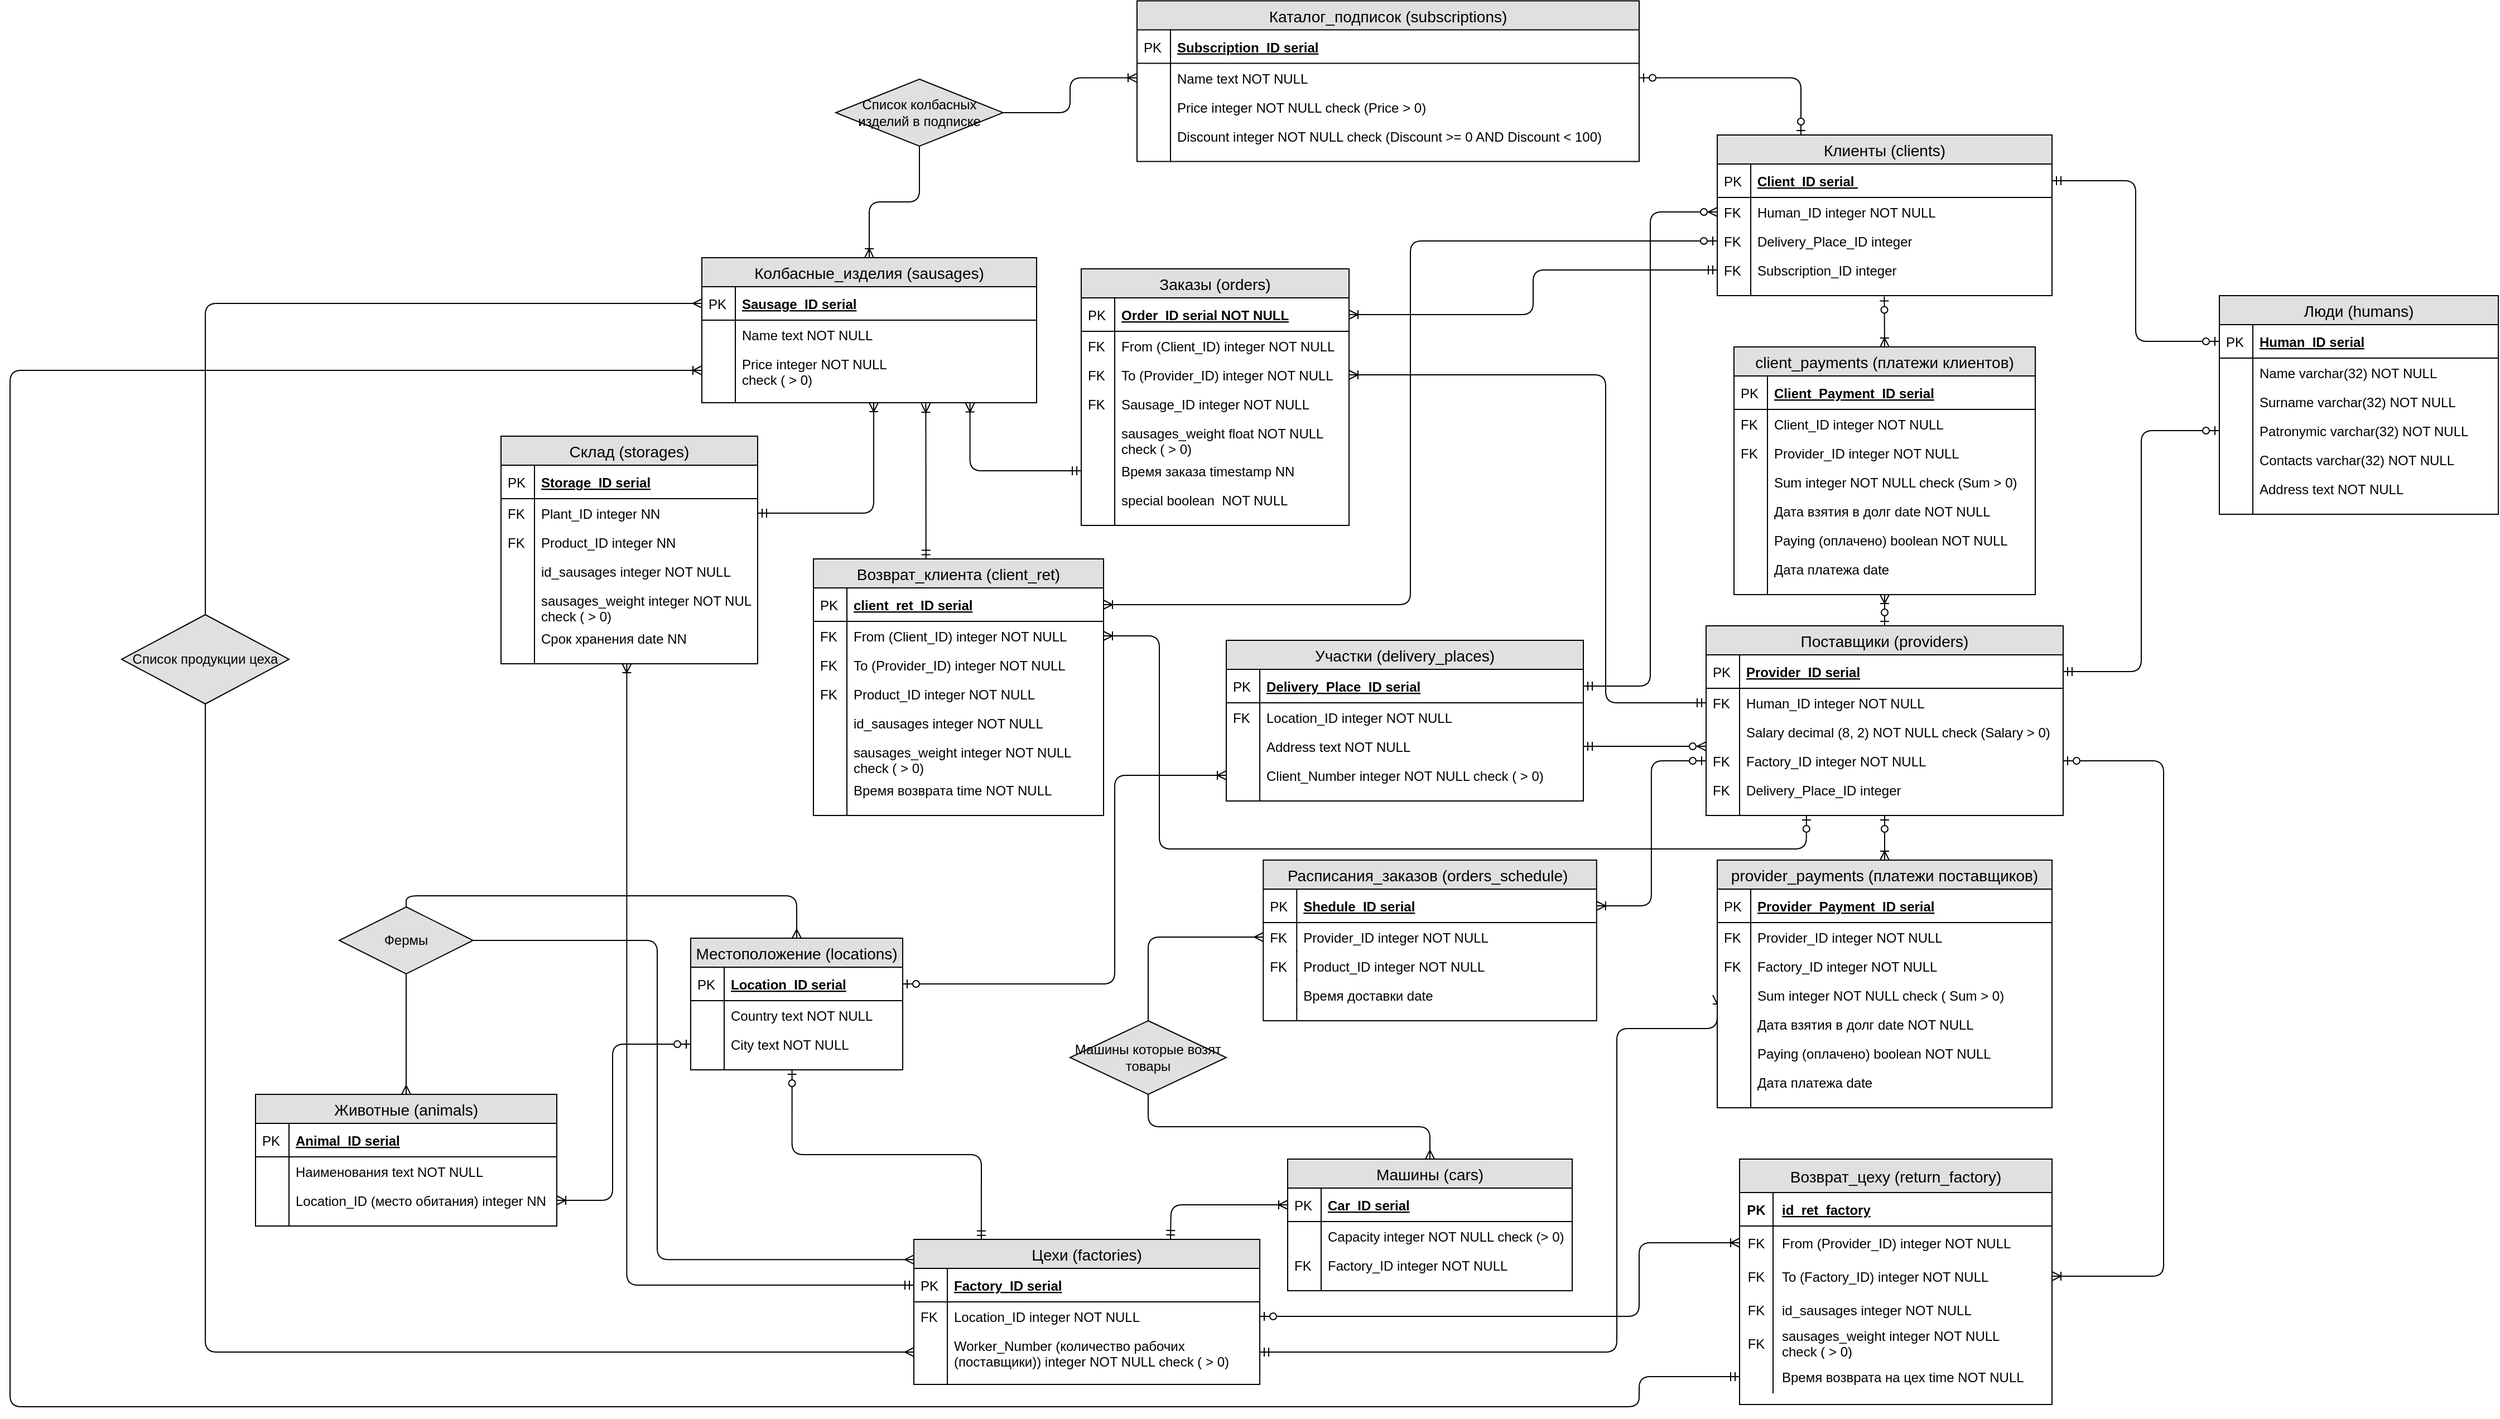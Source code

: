 <mxfile version="13.8.8" type="device"><diagram id="EwFbx6pc0jKM06CiU11Z" name="Page-1"><mxGraphModel dx="4257" dy="1045" grid="1" gridSize="10" guides="1" tooltips="1" connect="1" arrows="1" fold="1" page="1" pageScale="1" pageWidth="1920" pageHeight="1200" math="0" shadow="0"><root><mxCell id="0"/><mxCell id="1" parent="0"/><mxCell id="lFQS22A--BSuSTIJ7vgE-217" value="Каталог_подписок (subscriptions)" style="swimlane;fontStyle=0;childLayout=stackLayout;horizontal=1;startSize=26;fillColor=#e0e0e0;horizontalStack=0;resizeParent=1;resizeParentMax=0;resizeLast=0;collapsible=1;marginBottom=0;swimlaneFillColor=#ffffff;align=center;fontSize=14;" parent="1" vertex="1"><mxGeometry x="70" y="39.79" width="450" height="144" as="geometry"/></mxCell><mxCell id="lFQS22A--BSuSTIJ7vgE-218" value="Subscription_ID serial" style="shape=partialRectangle;top=0;left=0;right=0;bottom=1;align=left;verticalAlign=middle;fillColor=none;spacingLeft=34;spacingRight=4;overflow=hidden;rotatable=0;points=[[0,0.5],[1,0.5]];portConstraint=eastwest;dropTarget=0;fontStyle=5;fontSize=12;" parent="lFQS22A--BSuSTIJ7vgE-217" vertex="1"><mxGeometry y="26" width="450" height="30" as="geometry"/></mxCell><mxCell id="lFQS22A--BSuSTIJ7vgE-219" value="PK" style="shape=partialRectangle;top=0;left=0;bottom=0;fillColor=none;align=left;verticalAlign=middle;spacingLeft=4;spacingRight=4;overflow=hidden;rotatable=0;points=[];portConstraint=eastwest;part=1;fontSize=12;" parent="lFQS22A--BSuSTIJ7vgE-218" vertex="1" connectable="0"><mxGeometry width="30" height="30" as="geometry"/></mxCell><mxCell id="lFQS22A--BSuSTIJ7vgE-220" value="Name text NOT NULL" style="shape=partialRectangle;top=0;left=0;right=0;bottom=0;align=left;verticalAlign=top;fillColor=none;spacingLeft=34;spacingRight=4;overflow=hidden;rotatable=0;points=[[0,0.5],[1,0.5]];portConstraint=eastwest;dropTarget=0;fontSize=12;" parent="lFQS22A--BSuSTIJ7vgE-217" vertex="1"><mxGeometry y="56" width="450" height="26" as="geometry"/></mxCell><mxCell id="lFQS22A--BSuSTIJ7vgE-221" value="" style="shape=partialRectangle;top=0;left=0;bottom=0;fillColor=none;align=left;verticalAlign=top;spacingLeft=4;spacingRight=4;overflow=hidden;rotatable=0;points=[];portConstraint=eastwest;part=1;fontSize=12;" parent="lFQS22A--BSuSTIJ7vgE-220" vertex="1" connectable="0"><mxGeometry width="30" height="26" as="geometry"/></mxCell><mxCell id="lFQS22A--BSuSTIJ7vgE-222" value="Price integer NOT NULL check (Price &gt; 0)" style="shape=partialRectangle;top=0;left=0;right=0;bottom=0;align=left;verticalAlign=top;fillColor=none;spacingLeft=34;spacingRight=4;overflow=hidden;rotatable=0;points=[[0,0.5],[1,0.5]];portConstraint=eastwest;dropTarget=0;fontSize=12;" parent="lFQS22A--BSuSTIJ7vgE-217" vertex="1"><mxGeometry y="82" width="450" height="26" as="geometry"/></mxCell><mxCell id="lFQS22A--BSuSTIJ7vgE-223" value="" style="shape=partialRectangle;top=0;left=0;bottom=0;fillColor=none;align=left;verticalAlign=top;spacingLeft=4;spacingRight=4;overflow=hidden;rotatable=0;points=[];portConstraint=eastwest;part=1;fontSize=12;" parent="lFQS22A--BSuSTIJ7vgE-222" vertex="1" connectable="0"><mxGeometry width="30" height="26" as="geometry"/></mxCell><mxCell id="BVtOxOW3idY6AOGgkeKx-11" value="Discount integer NOT NULL check (Discount &gt;= 0 AND Discount &lt; 100)" style="shape=partialRectangle;top=0;left=0;right=0;bottom=0;align=left;verticalAlign=top;fillColor=none;spacingLeft=34;spacingRight=4;overflow=hidden;rotatable=0;points=[[0,0.5],[1,0.5]];portConstraint=eastwest;dropTarget=0;fontSize=12;" parent="lFQS22A--BSuSTIJ7vgE-217" vertex="1"><mxGeometry y="108" width="450" height="26" as="geometry"/></mxCell><mxCell id="BVtOxOW3idY6AOGgkeKx-12" value="" style="shape=partialRectangle;top=0;left=0;bottom=0;fillColor=none;align=left;verticalAlign=top;spacingLeft=4;spacingRight=4;overflow=hidden;rotatable=0;points=[];portConstraint=eastwest;part=1;fontSize=12;" parent="BVtOxOW3idY6AOGgkeKx-11" vertex="1" connectable="0"><mxGeometry width="30" height="26" as="geometry"/></mxCell><mxCell id="lFQS22A--BSuSTIJ7vgE-226" value="" style="shape=partialRectangle;top=0;left=0;right=0;bottom=0;align=left;verticalAlign=top;fillColor=none;spacingLeft=34;spacingRight=4;overflow=hidden;rotatable=0;points=[[0,0.5],[1,0.5]];portConstraint=eastwest;dropTarget=0;fontSize=12;" parent="lFQS22A--BSuSTIJ7vgE-217" vertex="1"><mxGeometry y="134" width="450" height="10" as="geometry"/></mxCell><mxCell id="lFQS22A--BSuSTIJ7vgE-227" value="" style="shape=partialRectangle;top=0;left=0;bottom=0;fillColor=none;align=left;verticalAlign=top;spacingLeft=4;spacingRight=4;overflow=hidden;rotatable=0;points=[];portConstraint=eastwest;part=1;fontSize=12;" parent="lFQS22A--BSuSTIJ7vgE-226" vertex="1" connectable="0"><mxGeometry width="30" height="10" as="geometry"/></mxCell><mxCell id="lFQS22A--BSuSTIJ7vgE-96" value="Клиенты (clients)" style="swimlane;fontStyle=0;childLayout=stackLayout;horizontal=1;startSize=26;fillColor=#e0e0e0;horizontalStack=0;resizeParent=1;resizeParentMax=0;resizeLast=0;collapsible=1;marginBottom=0;swimlaneFillColor=#ffffff;align=center;fontSize=14;" parent="1" vertex="1"><mxGeometry x="590" y="160" width="300" height="144" as="geometry"/></mxCell><mxCell id="lFQS22A--BSuSTIJ7vgE-97" value="Client_ID serial " style="shape=partialRectangle;top=0;left=0;right=0;bottom=1;align=left;verticalAlign=middle;fillColor=none;spacingLeft=34;spacingRight=4;overflow=hidden;rotatable=0;points=[[0,0.5],[1,0.5]];portConstraint=eastwest;dropTarget=0;fontStyle=5;fontSize=12;" parent="lFQS22A--BSuSTIJ7vgE-96" vertex="1"><mxGeometry y="26" width="300" height="30" as="geometry"/></mxCell><mxCell id="lFQS22A--BSuSTIJ7vgE-98" value="PK" style="shape=partialRectangle;top=0;left=0;bottom=0;fillColor=none;align=left;verticalAlign=middle;spacingLeft=4;spacingRight=4;overflow=hidden;rotatable=0;points=[];portConstraint=eastwest;part=1;fontSize=12;" parent="lFQS22A--BSuSTIJ7vgE-97" vertex="1" connectable="0"><mxGeometry width="30" height="30" as="geometry"/></mxCell><mxCell id="lFQS22A--BSuSTIJ7vgE-99" value="Human_ID integer NOT NULL" style="shape=partialRectangle;top=0;left=0;right=0;bottom=0;align=left;verticalAlign=top;fillColor=none;spacingLeft=34;spacingRight=4;overflow=hidden;rotatable=0;points=[[0,0.5],[1,0.5]];portConstraint=eastwest;dropTarget=0;fontSize=12;" parent="lFQS22A--BSuSTIJ7vgE-96" vertex="1"><mxGeometry y="56" width="300" height="26" as="geometry"/></mxCell><mxCell id="lFQS22A--BSuSTIJ7vgE-100" value="FK" style="shape=partialRectangle;top=0;left=0;bottom=0;fillColor=none;align=left;verticalAlign=top;spacingLeft=4;spacingRight=4;overflow=hidden;rotatable=0;points=[];portConstraint=eastwest;part=1;fontSize=12;" parent="lFQS22A--BSuSTIJ7vgE-99" vertex="1" connectable="0"><mxGeometry width="30" height="26" as="geometry"/></mxCell><mxCell id="lFQS22A--BSuSTIJ7vgE-101" value="Delivery_Place_ID integer" style="shape=partialRectangle;top=0;left=0;right=0;bottom=0;align=left;verticalAlign=top;fillColor=none;spacingLeft=34;spacingRight=4;overflow=hidden;rotatable=0;points=[[0,0.5],[1,0.5]];portConstraint=eastwest;dropTarget=0;fontSize=12;" parent="lFQS22A--BSuSTIJ7vgE-96" vertex="1"><mxGeometry y="82" width="300" height="26" as="geometry"/></mxCell><mxCell id="lFQS22A--BSuSTIJ7vgE-102" value="FK" style="shape=partialRectangle;top=0;left=0;bottom=0;fillColor=none;align=left;verticalAlign=top;spacingLeft=4;spacingRight=4;overflow=hidden;rotatable=0;points=[];portConstraint=eastwest;part=1;fontSize=12;" parent="lFQS22A--BSuSTIJ7vgE-101" vertex="1" connectable="0"><mxGeometry width="30" height="26" as="geometry"/></mxCell><mxCell id="lFQS22A--BSuSTIJ7vgE-103" value="Subscription_ID integer" style="shape=partialRectangle;top=0;left=0;right=0;bottom=0;align=left;verticalAlign=top;fillColor=none;spacingLeft=34;spacingRight=4;overflow=hidden;rotatable=0;points=[[0,0.5],[1,0.5]];portConstraint=eastwest;dropTarget=0;fontSize=12;" parent="lFQS22A--BSuSTIJ7vgE-96" vertex="1"><mxGeometry y="108" width="300" height="26" as="geometry"/></mxCell><mxCell id="lFQS22A--BSuSTIJ7vgE-104" value="FK" style="shape=partialRectangle;top=0;left=0;bottom=0;fillColor=none;align=left;verticalAlign=top;spacingLeft=4;spacingRight=4;overflow=hidden;rotatable=0;points=[];portConstraint=eastwest;part=1;fontSize=12;" parent="lFQS22A--BSuSTIJ7vgE-103" vertex="1" connectable="0"><mxGeometry width="30" height="26" as="geometry"/></mxCell><mxCell id="lFQS22A--BSuSTIJ7vgE-105" value="" style="shape=partialRectangle;top=0;left=0;right=0;bottom=0;align=left;verticalAlign=top;fillColor=none;spacingLeft=34;spacingRight=4;overflow=hidden;rotatable=0;points=[[0,0.5],[1,0.5]];portConstraint=eastwest;dropTarget=0;fontSize=12;" parent="lFQS22A--BSuSTIJ7vgE-96" vertex="1"><mxGeometry y="134" width="300" height="10" as="geometry"/></mxCell><mxCell id="lFQS22A--BSuSTIJ7vgE-106" value="" style="shape=partialRectangle;top=0;left=0;bottom=0;fillColor=none;align=left;verticalAlign=top;spacingLeft=4;spacingRight=4;overflow=hidden;rotatable=0;points=[];portConstraint=eastwest;part=1;fontSize=12;" parent="lFQS22A--BSuSTIJ7vgE-105" vertex="1" connectable="0"><mxGeometry width="30" height="10" as="geometry"/></mxCell><mxCell id="1QBayt26NBOifa8haa1o-3" value="" style="edgeStyle=orthogonalEdgeStyle;fontSize=12;html=1;endArrow=ERzeroToOne;startArrow=ERmandOne;entryX=0;entryY=0.5;entryDx=0;entryDy=0;exitX=1;exitY=0.5;exitDx=0;exitDy=0;endFill=1;" parent="1" source="lFQS22A--BSuSTIJ7vgE-97" target="lFQS22A--BSuSTIJ7vgE-263" edge="1"><mxGeometry width="100" height="100" relative="1" as="geometry"><mxPoint x="890" y="510" as="sourcePoint"/><mxPoint x="990" y="410" as="targetPoint"/></mxGeometry></mxCell><mxCell id="1QBayt26NBOifa8haa1o-4" value="" style="edgeStyle=orthogonalEdgeStyle;fontSize=12;html=1;endArrow=ERzeroToOne;startArrow=ERmandOne;entryX=0;entryY=0.5;entryDx=0;entryDy=0;exitX=1;exitY=0.5;exitDx=0;exitDy=0;endFill=1;" parent="1" source="lFQS22A--BSuSTIJ7vgE-70" target="lFQS22A--BSuSTIJ7vgE-269" edge="1"><mxGeometry width="100" height="100" relative="1" as="geometry"><mxPoint x="920" y="640" as="sourcePoint"/><mxPoint x="1020" y="540" as="targetPoint"/></mxGeometry></mxCell><mxCell id="1QBayt26NBOifa8haa1o-5" value="" style="fontSize=12;html=1;endArrow=ERoneToMany;endFill=0;entryX=0.5;entryY=0;entryDx=0;entryDy=0;startArrow=ERzeroToOne;startFill=1;exitX=0.499;exitY=1.074;exitDx=0;exitDy=0;exitPerimeter=0;" parent="1" source="lFQS22A--BSuSTIJ7vgE-105" target="lFQS22A--BSuSTIJ7vgE-184" edge="1"><mxGeometry width="100" height="100" relative="1" as="geometry"><mxPoint x="720" y="310" as="sourcePoint"/><mxPoint x="1090" y="140" as="targetPoint"/></mxGeometry></mxCell><mxCell id="1QBayt26NBOifa8haa1o-6" value="" style="fontSize=12;html=1;endArrow=ERoneToMany;endFill=0;startArrow=ERzeroToOne;startFill=1;exitX=0.5;exitY=0;exitDx=0;exitDy=0;" parent="1" source="lFQS22A--BSuSTIJ7vgE-69" target="lFQS22A--BSuSTIJ7vgE-193" edge="1"><mxGeometry width="100" height="100" relative="1" as="geometry"><mxPoint x="700.0" y="527.93" as="sourcePoint"/><mxPoint x="720" y="530" as="targetPoint"/></mxGeometry></mxCell><mxCell id="1QBayt26NBOifa8haa1o-7" value="" style="edgeStyle=orthogonalEdgeStyle;fontSize=12;html=1;endArrow=ERoneToMany;startArrow=ERmandOne;exitX=1;exitY=0.5;exitDx=0;exitDy=0;entryX=0;entryY=0.5;entryDx=0;entryDy=0;startFill=0;" parent="1" source="lFQS22A--BSuSTIJ7vgE-6" target="lFQS22A--BSuSTIJ7vgE-202" edge="1"><mxGeometry width="100" height="100" relative="1" as="geometry"><mxPoint x="110" y="1370" as="sourcePoint"/><mxPoint x="640" y="961" as="targetPoint"/><Array as="points"><mxPoint x="500" y="1251"/><mxPoint x="500" y="961"/></Array></mxGeometry></mxCell><mxCell id="1QBayt26NBOifa8haa1o-8" value="" style="fontSize=12;html=1;endArrow=ERoneToMany;startArrow=ERzeroToOne;entryX=0.5;entryY=0;entryDx=0;entryDy=0;" parent="1" source="lFQS22A--BSuSTIJ7vgE-78" target="lFQS22A--BSuSTIJ7vgE-195" edge="1"><mxGeometry width="100" height="100" relative="1" as="geometry"><mxPoint x="720" y="780" as="sourcePoint"/><mxPoint x="720" y="840" as="targetPoint"/></mxGeometry></mxCell><mxCell id="1QBayt26NBOifa8haa1o-10" value="" style="fontSize=12;html=1;endArrow=ERoneToMany;startArrow=ERzeroToOne;exitX=0;exitY=0.5;exitDx=0;exitDy=0;entryX=1;entryY=0.5;entryDx=0;entryDy=0;edgeStyle=orthogonalEdgeStyle;" parent="1" source="lFQS22A--BSuSTIJ7vgE-76" target="lFQS22A--BSuSTIJ7vgE-130" edge="1"><mxGeometry width="100" height="100" relative="1" as="geometry"><mxPoint x="440" y="1010" as="sourcePoint"/><mxPoint x="540" y="910" as="targetPoint"/></mxGeometry></mxCell><mxCell id="1QBayt26NBOifa8haa1o-13" value="" style="fontSize=12;html=1;endArrow=ERzeroToMany;startArrow=ERmandOne;exitX=1;exitY=0.5;exitDx=0;exitDy=0;entryX=0;entryY=0;entryDx=0;entryDy=0;entryPerimeter=0;endFill=1;" parent="1" source="lFQS22A--BSuSTIJ7vgE-90" target="lFQS22A--BSuSTIJ7vgE-76" edge="1"><mxGeometry width="100" height="100" relative="1" as="geometry"><mxPoint x="460" y="680" as="sourcePoint"/><mxPoint x="640" y="651" as="targetPoint"/></mxGeometry></mxCell><mxCell id="1QBayt26NBOifa8haa1o-14" value="" style="fontSize=12;html=1;endArrow=ERzeroToMany;startArrow=ERmandOne;exitX=1;exitY=0.5;exitDx=0;exitDy=0;entryX=0;entryY=0.5;entryDx=0;entryDy=0;edgeStyle=orthogonalEdgeStyle;endFill=1;" parent="1" source="lFQS22A--BSuSTIJ7vgE-86" target="lFQS22A--BSuSTIJ7vgE-99" edge="1"><mxGeometry width="100" height="100" relative="1" as="geometry"><mxPoint x="390" y="546.998" as="sourcePoint"/><mxPoint x="630" y="480" as="targetPoint"/></mxGeometry></mxCell><mxCell id="1QBayt26NBOifa8haa1o-15" value="" style="edgeStyle=orthogonalEdgeStyle;fontSize=12;html=1;endArrow=ERoneToMany;startArrow=ERzeroToOne;exitX=1;exitY=0.5;exitDx=0;exitDy=0;entryX=0;entryY=0.5;entryDx=0;entryDy=0;" parent="1" source="lFQS22A--BSuSTIJ7vgE-24" target="lFQS22A--BSuSTIJ7vgE-92" edge="1"><mxGeometry width="100" height="100" relative="1" as="geometry"><mxPoint x="40" y="910" as="sourcePoint"/><mxPoint x="140" y="810" as="targetPoint"/><Array as="points"><mxPoint x="50" y="921"/><mxPoint x="50" y="734"/></Array></mxGeometry></mxCell><mxCell id="1QBayt26NBOifa8haa1o-18" value="" style="fontSize=12;html=1;endArrow=ERoneToMany;startArrow=ERzeroToOne;entryX=1;entryY=0.5;entryDx=0;entryDy=0;edgeStyle=orthogonalEdgeStyle;" parent="1" source="lFQS22A--BSuSTIJ7vgE-101" target="lFQS22A--BSuSTIJ7vgE-152" edge="1"><mxGeometry width="100" height="100" relative="1" as="geometry"><mxPoint x="610" y="250" as="sourcePoint"/><mxPoint x="200" y="480" as="targetPoint"/></mxGeometry></mxCell><mxCell id="1QBayt26NBOifa8haa1o-19" value="" style="edgeStyle=orthogonalEdgeStyle;fontSize=12;html=1;endArrow=ERoneToMany;startArrow=ERzeroToOne;entryX=1;entryY=0.5;entryDx=0;entryDy=0;exitX=0.281;exitY=1;exitDx=0;exitDy=0;exitPerimeter=0;" parent="1" source="lFQS22A--BSuSTIJ7vgE-78" target="lFQS22A--BSuSTIJ7vgE-154" edge="1"><mxGeometry width="100" height="100" relative="1" as="geometry"><mxPoint x="670" y="780" as="sourcePoint"/><mxPoint x="150" y="800" as="targetPoint"/><Array as="points"><mxPoint x="670" y="800"/><mxPoint x="90" y="800"/><mxPoint x="90" y="609"/></Array></mxGeometry></mxCell><mxCell id="1QBayt26NBOifa8haa1o-20" value="" style="edgeStyle=orthogonalEdgeStyle;fontSize=12;html=1;endArrow=ERoneToMany;startArrow=ERmandOne;exitX=0;exitY=0.5;exitDx=0;exitDy=0;entryX=1;entryY=0.5;entryDx=0;entryDy=0;" parent="1" source="lFQS22A--BSuSTIJ7vgE-103" target="lFQS22A--BSuSTIJ7vgE-108" edge="1"><mxGeometry width="100" height="100" relative="1" as="geometry"><mxPoint x="510" y="330" as="sourcePoint"/><mxPoint x="590" y="330" as="targetPoint"/></mxGeometry></mxCell><mxCell id="1QBayt26NBOifa8haa1o-21" value="" style="edgeStyle=orthogonalEdgeStyle;fontSize=12;html=1;endArrow=ERoneToMany;startArrow=ERmandOne;exitX=0;exitY=0.5;exitDx=0;exitDy=0;entryX=1;entryY=0.5;entryDx=0;entryDy=0;" parent="1" source="lFQS22A--BSuSTIJ7vgE-72" target="lFQS22A--BSuSTIJ7vgE-112" edge="1"><mxGeometry width="100" height="100" relative="1" as="geometry"><mxPoint x="580" y="520" as="sourcePoint"/><mxPoint x="340" y="602.21" as="targetPoint"/><Array as="points"><mxPoint x="490" y="669"/><mxPoint x="490" y="375"/></Array></mxGeometry></mxCell><mxCell id="lFQS22A--BSuSTIJ7vgE-184" value="client_payments (платежи клиентов)" style="swimlane;fontStyle=0;childLayout=stackLayout;horizontal=1;startSize=26;fillColor=#e0e0e0;horizontalStack=0;resizeParent=1;resizeParentMax=0;resizeLast=0;collapsible=1;marginBottom=0;swimlaneFillColor=#ffffff;align=center;fontSize=14;" parent="1" vertex="1"><mxGeometry x="605" y="350" width="270" height="222" as="geometry"/></mxCell><mxCell id="lFQS22A--BSuSTIJ7vgE-185" value="Client_Payment_ID serial" style="shape=partialRectangle;top=0;left=0;right=0;bottom=1;align=left;verticalAlign=middle;fillColor=none;spacingLeft=34;spacingRight=4;overflow=hidden;rotatable=0;points=[[0,0.5],[1,0.5]];portConstraint=eastwest;dropTarget=0;fontStyle=5;fontSize=12;" parent="lFQS22A--BSuSTIJ7vgE-184" vertex="1"><mxGeometry y="26" width="270" height="30" as="geometry"/></mxCell><mxCell id="lFQS22A--BSuSTIJ7vgE-186" value="PK" style="shape=partialRectangle;top=0;left=0;bottom=0;fillColor=none;align=left;verticalAlign=middle;spacingLeft=4;spacingRight=4;overflow=hidden;rotatable=0;points=[];portConstraint=eastwest;part=1;fontSize=12;" parent="lFQS22A--BSuSTIJ7vgE-185" vertex="1" connectable="0"><mxGeometry width="30" height="30" as="geometry"/></mxCell><mxCell id="lFQS22A--BSuSTIJ7vgE-187" value="Client_ID integer NOT NULL" style="shape=partialRectangle;top=0;left=0;right=0;bottom=0;align=left;verticalAlign=top;fillColor=none;spacingLeft=34;spacingRight=4;overflow=hidden;rotatable=0;points=[[0,0.5],[1,0.5]];portConstraint=eastwest;dropTarget=0;fontSize=12;" parent="lFQS22A--BSuSTIJ7vgE-184" vertex="1"><mxGeometry y="56" width="270" height="26" as="geometry"/></mxCell><mxCell id="lFQS22A--BSuSTIJ7vgE-188" value="FK" style="shape=partialRectangle;top=0;left=0;bottom=0;fillColor=none;align=left;verticalAlign=top;spacingLeft=4;spacingRight=4;overflow=hidden;rotatable=0;points=[];portConstraint=eastwest;part=1;fontSize=12;" parent="lFQS22A--BSuSTIJ7vgE-187" vertex="1" connectable="0"><mxGeometry width="30" height="26" as="geometry"/></mxCell><mxCell id="lFQS22A--BSuSTIJ7vgE-189" value="Provider_ID integer NOT NULL" style="shape=partialRectangle;top=0;left=0;right=0;bottom=0;align=left;verticalAlign=top;fillColor=none;spacingLeft=34;spacingRight=4;overflow=hidden;rotatable=0;points=[[0,0.5],[1,0.5]];portConstraint=eastwest;dropTarget=0;fontSize=12;" parent="lFQS22A--BSuSTIJ7vgE-184" vertex="1"><mxGeometry y="82" width="270" height="26" as="geometry"/></mxCell><mxCell id="lFQS22A--BSuSTIJ7vgE-190" value="FK" style="shape=partialRectangle;top=0;left=0;bottom=0;fillColor=none;align=left;verticalAlign=top;spacingLeft=4;spacingRight=4;overflow=hidden;rotatable=0;points=[];portConstraint=eastwest;part=1;fontSize=12;" parent="lFQS22A--BSuSTIJ7vgE-189" vertex="1" connectable="0"><mxGeometry width="30" height="26" as="geometry"/></mxCell><mxCell id="lFQS22A--BSuSTIJ7vgE-191" value="Sum integer NOT NULL check (Sum &gt; 0)" style="shape=partialRectangle;top=0;left=0;right=0;bottom=0;align=left;verticalAlign=top;fillColor=none;spacingLeft=34;spacingRight=4;overflow=hidden;rotatable=0;points=[[0,0.5],[1,0.5]];portConstraint=eastwest;dropTarget=0;fontSize=12;" parent="lFQS22A--BSuSTIJ7vgE-184" vertex="1"><mxGeometry y="108" width="270" height="26" as="geometry"/></mxCell><mxCell id="lFQS22A--BSuSTIJ7vgE-192" value="" style="shape=partialRectangle;top=0;left=0;bottom=0;fillColor=none;align=left;verticalAlign=top;spacingLeft=4;spacingRight=4;overflow=hidden;rotatable=0;points=[];portConstraint=eastwest;part=1;fontSize=12;" parent="lFQS22A--BSuSTIJ7vgE-191" vertex="1" connectable="0"><mxGeometry width="30" height="26" as="geometry"/></mxCell><mxCell id="UUSgw0u5mBYKEFmV3M6L-20" value="Дата взятия в долг date NOT NULL" style="shape=partialRectangle;top=0;left=0;right=0;bottom=0;align=left;verticalAlign=top;fillColor=none;spacingLeft=34;spacingRight=4;overflow=hidden;rotatable=0;points=[[0,0.5],[1,0.5]];portConstraint=eastwest;dropTarget=0;fontSize=12;" vertex="1" parent="lFQS22A--BSuSTIJ7vgE-184"><mxGeometry y="134" width="270" height="26" as="geometry"/></mxCell><mxCell id="UUSgw0u5mBYKEFmV3M6L-21" value="" style="shape=partialRectangle;top=0;left=0;bottom=0;fillColor=none;align=left;verticalAlign=top;spacingLeft=4;spacingRight=4;overflow=hidden;rotatable=0;points=[];portConstraint=eastwest;part=1;fontSize=12;" vertex="1" connectable="0" parent="UUSgw0u5mBYKEFmV3M6L-20"><mxGeometry width="30" height="26" as="geometry"/></mxCell><mxCell id="UUSgw0u5mBYKEFmV3M6L-16" value="Paying (оплачено) boolean NOT NULL" style="shape=partialRectangle;top=0;left=0;right=0;bottom=0;align=left;verticalAlign=top;fillColor=none;spacingLeft=34;spacingRight=4;overflow=hidden;rotatable=0;points=[[0,0.5],[1,0.5]];portConstraint=eastwest;dropTarget=0;fontSize=12;" vertex="1" parent="lFQS22A--BSuSTIJ7vgE-184"><mxGeometry y="160" width="270" height="26" as="geometry"/></mxCell><mxCell id="UUSgw0u5mBYKEFmV3M6L-17" value="" style="shape=partialRectangle;top=0;left=0;bottom=0;fillColor=none;align=left;verticalAlign=top;spacingLeft=4;spacingRight=4;overflow=hidden;rotatable=0;points=[];portConstraint=eastwest;part=1;fontSize=12;" vertex="1" connectable="0" parent="UUSgw0u5mBYKEFmV3M6L-16"><mxGeometry width="30" height="26" as="geometry"/></mxCell><mxCell id="UUSgw0u5mBYKEFmV3M6L-22" value="Дата платежа date" style="shape=partialRectangle;top=0;left=0;right=0;bottom=0;align=left;verticalAlign=top;fillColor=none;spacingLeft=34;spacingRight=4;overflow=hidden;rotatable=0;points=[[0,0.5],[1,0.5]];portConstraint=eastwest;dropTarget=0;fontSize=12;" vertex="1" parent="lFQS22A--BSuSTIJ7vgE-184"><mxGeometry y="186" width="270" height="26" as="geometry"/></mxCell><mxCell id="UUSgw0u5mBYKEFmV3M6L-23" value="" style="shape=partialRectangle;top=0;left=0;bottom=0;fillColor=none;align=left;verticalAlign=top;spacingLeft=4;spacingRight=4;overflow=hidden;rotatable=0;points=[];portConstraint=eastwest;part=1;fontSize=12;" vertex="1" connectable="0" parent="UUSgw0u5mBYKEFmV3M6L-22"><mxGeometry width="30" height="26" as="geometry"/></mxCell><mxCell id="lFQS22A--BSuSTIJ7vgE-193" value="" style="shape=partialRectangle;top=0;left=0;right=0;bottom=0;align=left;verticalAlign=top;fillColor=none;spacingLeft=34;spacingRight=4;overflow=hidden;rotatable=0;points=[[0,0.5],[1,0.5]];portConstraint=eastwest;dropTarget=0;fontSize=12;" parent="lFQS22A--BSuSTIJ7vgE-184" vertex="1"><mxGeometry y="212" width="270" height="10" as="geometry"/></mxCell><mxCell id="lFQS22A--BSuSTIJ7vgE-194" value="" style="shape=partialRectangle;top=0;left=0;bottom=0;fillColor=none;align=left;verticalAlign=top;spacingLeft=4;spacingRight=4;overflow=hidden;rotatable=0;points=[];portConstraint=eastwest;part=1;fontSize=12;" parent="lFQS22A--BSuSTIJ7vgE-193" vertex="1" connectable="0"><mxGeometry width="30" height="10" as="geometry"/></mxCell><mxCell id="lFQS22A--BSuSTIJ7vgE-262" value="Люди (humans)" style="swimlane;fontStyle=0;childLayout=stackLayout;horizontal=1;startSize=26;fillColor=#e0e0e0;horizontalStack=0;resizeParent=1;resizeParentMax=0;resizeLast=0;collapsible=1;marginBottom=0;swimlaneFillColor=#ffffff;align=center;fontSize=14;" parent="1" vertex="1"><mxGeometry x="1040" y="304" width="250" height="196" as="geometry"/></mxCell><mxCell id="lFQS22A--BSuSTIJ7vgE-263" value="Human_ID serial" style="shape=partialRectangle;top=0;left=0;right=0;bottom=1;align=left;verticalAlign=middle;fillColor=none;spacingLeft=34;spacingRight=4;overflow=hidden;rotatable=0;points=[[0,0.5],[1,0.5]];portConstraint=eastwest;dropTarget=0;fontStyle=5;fontSize=12;" parent="lFQS22A--BSuSTIJ7vgE-262" vertex="1"><mxGeometry y="26" width="250" height="30" as="geometry"/></mxCell><mxCell id="lFQS22A--BSuSTIJ7vgE-264" value="PK" style="shape=partialRectangle;top=0;left=0;bottom=0;fillColor=none;align=left;verticalAlign=middle;spacingLeft=4;spacingRight=4;overflow=hidden;rotatable=0;points=[];portConstraint=eastwest;part=1;fontSize=12;" parent="lFQS22A--BSuSTIJ7vgE-263" vertex="1" connectable="0"><mxGeometry width="30" height="30" as="geometry"/></mxCell><mxCell id="lFQS22A--BSuSTIJ7vgE-265" value="Name varchar(32) NOT NULL" style="shape=partialRectangle;top=0;left=0;right=0;bottom=0;align=left;verticalAlign=top;fillColor=none;spacingLeft=34;spacingRight=4;overflow=hidden;rotatable=0;points=[[0,0.5],[1,0.5]];portConstraint=eastwest;dropTarget=0;fontSize=12;" parent="lFQS22A--BSuSTIJ7vgE-262" vertex="1"><mxGeometry y="56" width="250" height="26" as="geometry"/></mxCell><mxCell id="lFQS22A--BSuSTIJ7vgE-266" value="" style="shape=partialRectangle;top=0;left=0;bottom=0;fillColor=none;align=left;verticalAlign=top;spacingLeft=4;spacingRight=4;overflow=hidden;rotatable=0;points=[];portConstraint=eastwest;part=1;fontSize=12;" parent="lFQS22A--BSuSTIJ7vgE-265" vertex="1" connectable="0"><mxGeometry width="30" height="26" as="geometry"/></mxCell><mxCell id="lFQS22A--BSuSTIJ7vgE-267" value="Surname varchar(32) NOT NULL" style="shape=partialRectangle;top=0;left=0;right=0;bottom=0;align=left;verticalAlign=top;fillColor=none;spacingLeft=34;spacingRight=4;overflow=hidden;rotatable=0;points=[[0,0.5],[1,0.5]];portConstraint=eastwest;dropTarget=0;fontSize=12;" parent="lFQS22A--BSuSTIJ7vgE-262" vertex="1"><mxGeometry y="82" width="250" height="26" as="geometry"/></mxCell><mxCell id="lFQS22A--BSuSTIJ7vgE-268" value="" style="shape=partialRectangle;top=0;left=0;bottom=0;fillColor=none;align=left;verticalAlign=top;spacingLeft=4;spacingRight=4;overflow=hidden;rotatable=0;points=[];portConstraint=eastwest;part=1;fontSize=12;" parent="lFQS22A--BSuSTIJ7vgE-267" vertex="1" connectable="0"><mxGeometry width="30" height="26" as="geometry"/></mxCell><mxCell id="lFQS22A--BSuSTIJ7vgE-269" value="Patronymic varchar(32) NOT NULL" style="shape=partialRectangle;top=0;left=0;right=0;bottom=0;align=left;verticalAlign=top;fillColor=none;spacingLeft=34;spacingRight=4;overflow=hidden;rotatable=0;points=[[0,0.5],[1,0.5]];portConstraint=eastwest;dropTarget=0;fontSize=12;" parent="lFQS22A--BSuSTIJ7vgE-262" vertex="1"><mxGeometry y="108" width="250" height="26" as="geometry"/></mxCell><mxCell id="lFQS22A--BSuSTIJ7vgE-270" value="" style="shape=partialRectangle;top=0;left=0;bottom=0;fillColor=none;align=left;verticalAlign=top;spacingLeft=4;spacingRight=4;overflow=hidden;rotatable=0;points=[];portConstraint=eastwest;part=1;fontSize=12;" parent="lFQS22A--BSuSTIJ7vgE-269" vertex="1" connectable="0"><mxGeometry width="30" height="26" as="geometry"/></mxCell><mxCell id="lFQS22A--BSuSTIJ7vgE-273" value="Contacts varchar(32) NOT NULL" style="shape=partialRectangle;top=0;left=0;right=0;bottom=0;align=left;verticalAlign=top;fillColor=none;spacingLeft=34;spacingRight=4;overflow=hidden;rotatable=0;points=[[0,0.5],[1,0.5]];portConstraint=eastwest;dropTarget=0;fontSize=12;" parent="lFQS22A--BSuSTIJ7vgE-262" vertex="1"><mxGeometry y="134" width="250" height="26" as="geometry"/></mxCell><mxCell id="lFQS22A--BSuSTIJ7vgE-274" value="" style="shape=partialRectangle;top=0;left=0;bottom=0;fillColor=none;align=left;verticalAlign=top;spacingLeft=4;spacingRight=4;overflow=hidden;rotatable=0;points=[];portConstraint=eastwest;part=1;fontSize=12;" parent="lFQS22A--BSuSTIJ7vgE-273" vertex="1" connectable="0"><mxGeometry width="30" height="26" as="geometry"/></mxCell><mxCell id="8LMs8sDBBkfuE10ewKxM-3" value="Address text NOT NULL" style="shape=partialRectangle;top=0;left=0;right=0;bottom=0;align=left;verticalAlign=top;fillColor=none;spacingLeft=34;spacingRight=4;overflow=hidden;rotatable=0;points=[[0,0.5],[1,0.5]];portConstraint=eastwest;dropTarget=0;fontSize=12;" parent="lFQS22A--BSuSTIJ7vgE-262" vertex="1"><mxGeometry y="160" width="250" height="26" as="geometry"/></mxCell><mxCell id="8LMs8sDBBkfuE10ewKxM-4" value="" style="shape=partialRectangle;top=0;left=0;bottom=0;fillColor=none;align=left;verticalAlign=top;spacingLeft=4;spacingRight=4;overflow=hidden;rotatable=0;points=[];portConstraint=eastwest;part=1;fontSize=12;" parent="8LMs8sDBBkfuE10ewKxM-3" vertex="1" connectable="0"><mxGeometry width="30" height="26" as="geometry"/></mxCell><mxCell id="8LMs8sDBBkfuE10ewKxM-1" value="" style="shape=partialRectangle;top=0;left=0;right=0;bottom=0;align=left;verticalAlign=top;fillColor=none;spacingLeft=34;spacingRight=4;overflow=hidden;rotatable=0;points=[[0,0.5],[1,0.5]];portConstraint=eastwest;dropTarget=0;fontSize=12;" parent="lFQS22A--BSuSTIJ7vgE-262" vertex="1"><mxGeometry y="186" width="250" height="10" as="geometry"/></mxCell><mxCell id="8LMs8sDBBkfuE10ewKxM-2" value="" style="shape=partialRectangle;top=0;left=0;bottom=0;fillColor=none;align=left;verticalAlign=top;spacingLeft=4;spacingRight=4;overflow=hidden;rotatable=0;points=[];portConstraint=eastwest;part=1;fontSize=12;" parent="8LMs8sDBBkfuE10ewKxM-1" vertex="1" connectable="0"><mxGeometry width="30" height="10" as="geometry"/></mxCell><mxCell id="lFQS22A--BSuSTIJ7vgE-69" value="Поставщики (providers)" style="swimlane;fontStyle=0;childLayout=stackLayout;horizontal=1;startSize=26;fillColor=#e0e0e0;horizontalStack=0;resizeParent=1;resizeParentMax=0;resizeLast=0;collapsible=1;marginBottom=0;swimlaneFillColor=#ffffff;align=center;fontSize=14;" parent="1" vertex="1"><mxGeometry x="580" y="600" width="320" height="170" as="geometry"/></mxCell><mxCell id="lFQS22A--BSuSTIJ7vgE-70" value="Provider_ID serial" style="shape=partialRectangle;top=0;left=0;right=0;bottom=1;align=left;verticalAlign=middle;fillColor=none;spacingLeft=34;spacingRight=4;overflow=hidden;rotatable=0;points=[[0,0.5],[1,0.5]];portConstraint=eastwest;dropTarget=0;fontStyle=5;fontSize=12;" parent="lFQS22A--BSuSTIJ7vgE-69" vertex="1"><mxGeometry y="26" width="320" height="30" as="geometry"/></mxCell><mxCell id="lFQS22A--BSuSTIJ7vgE-71" value="PK" style="shape=partialRectangle;top=0;left=0;bottom=0;fillColor=none;align=left;verticalAlign=middle;spacingLeft=4;spacingRight=4;overflow=hidden;rotatable=0;points=[];portConstraint=eastwest;part=1;fontSize=12;" parent="lFQS22A--BSuSTIJ7vgE-70" vertex="1" connectable="0"><mxGeometry width="30" height="30" as="geometry"/></mxCell><mxCell id="lFQS22A--BSuSTIJ7vgE-72" value="Human_ID integer NOT NULL" style="shape=partialRectangle;top=0;left=0;right=0;bottom=0;align=left;verticalAlign=top;fillColor=none;spacingLeft=34;spacingRight=4;overflow=hidden;rotatable=0;points=[[0,0.5],[1,0.5]];portConstraint=eastwest;dropTarget=0;fontSize=12;" parent="lFQS22A--BSuSTIJ7vgE-69" vertex="1"><mxGeometry y="56" width="320" height="26" as="geometry"/></mxCell><mxCell id="lFQS22A--BSuSTIJ7vgE-73" value="FK" style="shape=partialRectangle;top=0;left=0;bottom=0;fillColor=none;align=left;verticalAlign=top;spacingLeft=4;spacingRight=4;overflow=hidden;rotatable=0;points=[];portConstraint=eastwest;part=1;fontSize=12;" parent="lFQS22A--BSuSTIJ7vgE-72" vertex="1" connectable="0"><mxGeometry width="30" height="26" as="geometry"/></mxCell><mxCell id="lFQS22A--BSuSTIJ7vgE-74" value="Salary decimal (8, 2) NOT NULL check (Salary &gt; 0)" style="shape=partialRectangle;top=0;left=0;right=0;bottom=0;align=left;verticalAlign=top;fillColor=none;spacingLeft=34;spacingRight=4;overflow=hidden;rotatable=0;points=[[0,0.5],[1,0.5]];portConstraint=eastwest;dropTarget=0;fontSize=12;" parent="lFQS22A--BSuSTIJ7vgE-69" vertex="1"><mxGeometry y="82" width="320" height="26" as="geometry"/></mxCell><mxCell id="lFQS22A--BSuSTIJ7vgE-75" value="" style="shape=partialRectangle;top=0;left=0;bottom=0;fillColor=none;align=left;verticalAlign=top;spacingLeft=4;spacingRight=4;overflow=hidden;rotatable=0;points=[];portConstraint=eastwest;part=1;fontSize=12;" parent="lFQS22A--BSuSTIJ7vgE-74" vertex="1" connectable="0"><mxGeometry width="30" height="26" as="geometry"/></mxCell><mxCell id="lFQS22A--BSuSTIJ7vgE-76" value="Factory_ID integer NOT NULL" style="shape=partialRectangle;top=0;left=0;right=0;bottom=0;align=left;verticalAlign=top;fillColor=none;spacingLeft=34;spacingRight=4;overflow=hidden;rotatable=0;points=[[0,0.5],[1,0.5]];portConstraint=eastwest;dropTarget=0;fontSize=12;" parent="lFQS22A--BSuSTIJ7vgE-69" vertex="1"><mxGeometry y="108" width="320" height="26" as="geometry"/></mxCell><mxCell id="lFQS22A--BSuSTIJ7vgE-77" value="FK" style="shape=partialRectangle;top=0;left=0;bottom=0;fillColor=none;align=left;verticalAlign=top;spacingLeft=4;spacingRight=4;overflow=hidden;rotatable=0;points=[];portConstraint=eastwest;part=1;fontSize=12;" parent="lFQS22A--BSuSTIJ7vgE-76" vertex="1" connectable="0"><mxGeometry width="30" height="26" as="geometry"/></mxCell><mxCell id="lFQS22A--BSuSTIJ7vgE-82" value="Delivery_Place_ID integer" style="shape=partialRectangle;top=0;left=0;right=0;bottom=0;align=left;verticalAlign=top;fillColor=none;spacingLeft=34;spacingRight=4;overflow=hidden;rotatable=0;points=[[0,0.5],[1,0.5]];portConstraint=eastwest;dropTarget=0;fontSize=12;" parent="lFQS22A--BSuSTIJ7vgE-69" vertex="1"><mxGeometry y="134" width="320" height="26" as="geometry"/></mxCell><mxCell id="lFQS22A--BSuSTIJ7vgE-83" value="FK" style="shape=partialRectangle;top=0;left=0;bottom=0;fillColor=none;align=left;verticalAlign=top;spacingLeft=4;spacingRight=4;overflow=hidden;rotatable=0;points=[];portConstraint=eastwest;part=1;fontSize=12;" parent="lFQS22A--BSuSTIJ7vgE-82" vertex="1" connectable="0"><mxGeometry width="30" height="26" as="geometry"/></mxCell><mxCell id="lFQS22A--BSuSTIJ7vgE-78" value="" style="shape=partialRectangle;top=0;left=0;right=0;bottom=0;align=left;verticalAlign=top;fillColor=none;spacingLeft=34;spacingRight=4;overflow=hidden;rotatable=0;points=[[0,0.5],[1,0.5]];portConstraint=eastwest;dropTarget=0;fontSize=12;" parent="lFQS22A--BSuSTIJ7vgE-69" vertex="1"><mxGeometry y="160" width="320" height="10" as="geometry"/></mxCell><mxCell id="lFQS22A--BSuSTIJ7vgE-79" value="" style="shape=partialRectangle;top=0;left=0;bottom=0;fillColor=none;align=left;verticalAlign=top;spacingLeft=4;spacingRight=4;overflow=hidden;rotatable=0;points=[];portConstraint=eastwest;part=1;fontSize=12;" parent="lFQS22A--BSuSTIJ7vgE-78" vertex="1" connectable="0"><mxGeometry width="30" height="10" as="geometry"/></mxCell><mxCell id="1QBayt26NBOifa8haa1o-34" value="" style="edgeStyle=orthogonalEdgeStyle;fontSize=12;html=1;endArrow=ERzeroToOne;startArrow=ERzeroToOne;entryX=1;entryY=0.5;entryDx=0;entryDy=0;exitX=0.25;exitY=0;exitDx=0;exitDy=0;endFill=1;startFill=1;" parent="1" source="lFQS22A--BSuSTIJ7vgE-96" target="lFQS22A--BSuSTIJ7vgE-220" edge="1"><mxGeometry width="100" height="100" relative="1" as="geometry"><mxPoint x="640" y="120" as="sourcePoint"/><mxPoint x="740" y="20" as="targetPoint"/></mxGeometry></mxCell><mxCell id="1QBayt26NBOifa8haa1o-38" value="" style="edgeStyle=orthogonalEdgeStyle;fontSize=12;html=1;endArrow=ERoneToMany;startArrow=ERmandOne;entryX=0.49;entryY=0.997;entryDx=0;entryDy=0;entryPerimeter=0;exitX=0;exitY=0.5;exitDx=0;exitDy=0;startFill=0;endFill=0;" parent="1" source="lFQS22A--BSuSTIJ7vgE-2" target="lFQS22A--BSuSTIJ7vgE-182" edge="1"><mxGeometry width="100" height="100" relative="1" as="geometry"><mxPoint x="-230" y="1210" as="sourcePoint"/><mxPoint x="-130" y="1110" as="targetPoint"/><Array as="points"><mxPoint x="-387" y="1191"/></Array></mxGeometry></mxCell><mxCell id="BVtOxOW3idY6AOGgkeKx-57" value="" style="edgeStyle=orthogonalEdgeStyle;fontSize=12;html=1;endArrow=ERoneToMany;startArrow=ERzeroToOne;exitX=0;exitY=0.5;exitDx=0;exitDy=0;entryX=1;entryY=0.5;entryDx=0;entryDy=0;" parent="1" source="lFQS22A--BSuSTIJ7vgE-28" target="lFQS22A--BSuSTIJ7vgE-63" edge="1"><mxGeometry width="100" height="100" relative="1" as="geometry"><mxPoint x="-300" y="1170" as="sourcePoint"/><mxPoint x="-200" y="1070" as="targetPoint"/><Array as="points"><mxPoint x="-400" y="975"/><mxPoint x="-400" y="1115"/></Array></mxGeometry></mxCell><mxCell id="lFQS22A--BSuSTIJ7vgE-195" value="provider_payments (платежи поставщиков)" style="swimlane;fontStyle=0;childLayout=stackLayout;horizontal=1;startSize=26;fillColor=#e0e0e0;horizontalStack=0;resizeParent=1;resizeParentMax=0;resizeLast=0;collapsible=1;marginBottom=0;swimlaneFillColor=#ffffff;align=center;fontSize=14;" parent="1" vertex="1"><mxGeometry x="590" y="810" width="300" height="222" as="geometry"/></mxCell><mxCell id="lFQS22A--BSuSTIJ7vgE-196" value="Provider_Payment_ID serial" style="shape=partialRectangle;top=0;left=0;right=0;bottom=1;align=left;verticalAlign=middle;fillColor=none;spacingLeft=34;spacingRight=4;overflow=hidden;rotatable=0;points=[[0,0.5],[1,0.5]];portConstraint=eastwest;dropTarget=0;fontStyle=5;fontSize=12;" parent="lFQS22A--BSuSTIJ7vgE-195" vertex="1"><mxGeometry y="26" width="300" height="30" as="geometry"/></mxCell><mxCell id="lFQS22A--BSuSTIJ7vgE-197" value="PK" style="shape=partialRectangle;top=0;left=0;bottom=0;fillColor=none;align=left;verticalAlign=middle;spacingLeft=4;spacingRight=4;overflow=hidden;rotatable=0;points=[];portConstraint=eastwest;part=1;fontSize=12;" parent="lFQS22A--BSuSTIJ7vgE-196" vertex="1" connectable="0"><mxGeometry width="30" height="30" as="geometry"/></mxCell><mxCell id="lFQS22A--BSuSTIJ7vgE-198" value="Provider_ID integer NOT NULL" style="shape=partialRectangle;top=0;left=0;right=0;bottom=0;align=left;verticalAlign=top;fillColor=none;spacingLeft=34;spacingRight=4;overflow=hidden;rotatable=0;points=[[0,0.5],[1,0.5]];portConstraint=eastwest;dropTarget=0;fontSize=12;" parent="lFQS22A--BSuSTIJ7vgE-195" vertex="1"><mxGeometry y="56" width="300" height="26" as="geometry"/></mxCell><mxCell id="lFQS22A--BSuSTIJ7vgE-199" value="FK" style="shape=partialRectangle;top=0;left=0;bottom=0;fillColor=none;align=left;verticalAlign=top;spacingLeft=4;spacingRight=4;overflow=hidden;rotatable=0;points=[];portConstraint=eastwest;part=1;fontSize=12;" parent="lFQS22A--BSuSTIJ7vgE-198" vertex="1" connectable="0"><mxGeometry width="30" height="26" as="geometry"/></mxCell><mxCell id="lFQS22A--BSuSTIJ7vgE-200" value="Factory_ID integer NOT NULL" style="shape=partialRectangle;top=0;left=0;right=0;bottom=0;align=left;verticalAlign=top;fillColor=none;spacingLeft=34;spacingRight=4;overflow=hidden;rotatable=0;points=[[0,0.5],[1,0.5]];portConstraint=eastwest;dropTarget=0;fontSize=12;" parent="lFQS22A--BSuSTIJ7vgE-195" vertex="1"><mxGeometry y="82" width="300" height="26" as="geometry"/></mxCell><mxCell id="lFQS22A--BSuSTIJ7vgE-201" value="FK" style="shape=partialRectangle;top=0;left=0;bottom=0;fillColor=none;align=left;verticalAlign=top;spacingLeft=4;spacingRight=4;overflow=hidden;rotatable=0;points=[];portConstraint=eastwest;part=1;fontSize=12;" parent="lFQS22A--BSuSTIJ7vgE-200" vertex="1" connectable="0"><mxGeometry width="30" height="26" as="geometry"/></mxCell><mxCell id="lFQS22A--BSuSTIJ7vgE-202" value="Sum integer NOT NULL check ( Sum &gt; 0)" style="shape=partialRectangle;top=0;left=0;right=0;bottom=0;align=left;verticalAlign=top;fillColor=none;spacingLeft=34;spacingRight=4;overflow=hidden;rotatable=0;points=[[0,0.5],[1,0.5]];portConstraint=eastwest;dropTarget=0;fontSize=12;" parent="lFQS22A--BSuSTIJ7vgE-195" vertex="1"><mxGeometry y="108" width="300" height="26" as="geometry"/></mxCell><mxCell id="lFQS22A--BSuSTIJ7vgE-203" value="" style="shape=partialRectangle;top=0;left=0;bottom=0;fillColor=none;align=left;verticalAlign=top;spacingLeft=4;spacingRight=4;overflow=hidden;rotatable=0;points=[];portConstraint=eastwest;part=1;fontSize=12;" parent="lFQS22A--BSuSTIJ7vgE-202" vertex="1" connectable="0"><mxGeometry width="30" height="26" as="geometry"/></mxCell><mxCell id="UUSgw0u5mBYKEFmV3M6L-24" value="Дата взятия в долг date NOT NULL" style="shape=partialRectangle;top=0;left=0;right=0;bottom=0;align=left;verticalAlign=top;fillColor=none;spacingLeft=34;spacingRight=4;overflow=hidden;rotatable=0;points=[[0,0.5],[1,0.5]];portConstraint=eastwest;dropTarget=0;fontSize=12;" vertex="1" parent="lFQS22A--BSuSTIJ7vgE-195"><mxGeometry y="134" width="300" height="26" as="geometry"/></mxCell><mxCell id="UUSgw0u5mBYKEFmV3M6L-25" value="" style="shape=partialRectangle;top=0;left=0;bottom=0;fillColor=none;align=left;verticalAlign=top;spacingLeft=4;spacingRight=4;overflow=hidden;rotatable=0;points=[];portConstraint=eastwest;part=1;fontSize=12;" vertex="1" connectable="0" parent="UUSgw0u5mBYKEFmV3M6L-24"><mxGeometry width="30" height="26" as="geometry"/></mxCell><mxCell id="UUSgw0u5mBYKEFmV3M6L-26" value="Paying (оплачено) boolean NOT NULL" style="shape=partialRectangle;top=0;left=0;right=0;bottom=0;align=left;verticalAlign=top;fillColor=none;spacingLeft=34;spacingRight=4;overflow=hidden;rotatable=0;points=[[0,0.5],[1,0.5]];portConstraint=eastwest;dropTarget=0;fontSize=12;" vertex="1" parent="lFQS22A--BSuSTIJ7vgE-195"><mxGeometry y="160" width="300" height="26" as="geometry"/></mxCell><mxCell id="UUSgw0u5mBYKEFmV3M6L-27" value="" style="shape=partialRectangle;top=0;left=0;bottom=0;fillColor=none;align=left;verticalAlign=top;spacingLeft=4;spacingRight=4;overflow=hidden;rotatable=0;points=[];portConstraint=eastwest;part=1;fontSize=12;" vertex="1" connectable="0" parent="UUSgw0u5mBYKEFmV3M6L-26"><mxGeometry width="30" height="26" as="geometry"/></mxCell><mxCell id="UUSgw0u5mBYKEFmV3M6L-28" value="Дата платежа date" style="shape=partialRectangle;top=0;left=0;right=0;bottom=0;align=left;verticalAlign=top;fillColor=none;spacingLeft=34;spacingRight=4;overflow=hidden;rotatable=0;points=[[0,0.5],[1,0.5]];portConstraint=eastwest;dropTarget=0;fontSize=12;" vertex="1" parent="lFQS22A--BSuSTIJ7vgE-195"><mxGeometry y="186" width="300" height="26" as="geometry"/></mxCell><mxCell id="UUSgw0u5mBYKEFmV3M6L-29" value="" style="shape=partialRectangle;top=0;left=0;bottom=0;fillColor=none;align=left;verticalAlign=top;spacingLeft=4;spacingRight=4;overflow=hidden;rotatable=0;points=[];portConstraint=eastwest;part=1;fontSize=12;" vertex="1" connectable="0" parent="UUSgw0u5mBYKEFmV3M6L-28"><mxGeometry width="30" height="26" as="geometry"/></mxCell><mxCell id="lFQS22A--BSuSTIJ7vgE-204" value="" style="shape=partialRectangle;top=0;left=0;right=0;bottom=0;align=left;verticalAlign=top;fillColor=none;spacingLeft=34;spacingRight=4;overflow=hidden;rotatable=0;points=[[0,0.5],[1,0.5]];portConstraint=eastwest;dropTarget=0;fontSize=12;" parent="lFQS22A--BSuSTIJ7vgE-195" vertex="1"><mxGeometry y="212" width="300" height="10" as="geometry"/></mxCell><mxCell id="lFQS22A--BSuSTIJ7vgE-205" value="" style="shape=partialRectangle;top=0;left=0;bottom=0;fillColor=none;align=left;verticalAlign=top;spacingLeft=4;spacingRight=4;overflow=hidden;rotatable=0;points=[];portConstraint=eastwest;part=1;fontSize=12;" parent="lFQS22A--BSuSTIJ7vgE-204" vertex="1" connectable="0"><mxGeometry width="30" height="10" as="geometry"/></mxCell><mxCell id="lFQS22A--BSuSTIJ7vgE-85" value="Участки (delivery_places)" style="swimlane;fontStyle=0;childLayout=stackLayout;horizontal=1;startSize=26;fillColor=#e0e0e0;horizontalStack=0;resizeParent=1;resizeParentMax=0;resizeLast=0;collapsible=1;marginBottom=0;swimlaneFillColor=#ffffff;align=center;fontSize=14;" parent="1" vertex="1"><mxGeometry x="150" y="613" width="320" height="144" as="geometry"/></mxCell><mxCell id="lFQS22A--BSuSTIJ7vgE-86" value="Delivery_Place_ID serial" style="shape=partialRectangle;top=0;left=0;right=0;bottom=1;align=left;verticalAlign=middle;fillColor=none;spacingLeft=34;spacingRight=4;overflow=hidden;rotatable=0;points=[[0,0.5],[1,0.5]];portConstraint=eastwest;dropTarget=0;fontStyle=5;fontSize=12;" parent="lFQS22A--BSuSTIJ7vgE-85" vertex="1"><mxGeometry y="26" width="320" height="30" as="geometry"/></mxCell><mxCell id="lFQS22A--BSuSTIJ7vgE-87" value="PK" style="shape=partialRectangle;top=0;left=0;bottom=0;fillColor=none;align=left;verticalAlign=middle;spacingLeft=4;spacingRight=4;overflow=hidden;rotatable=0;points=[];portConstraint=eastwest;part=1;fontSize=12;" parent="lFQS22A--BSuSTIJ7vgE-86" vertex="1" connectable="0"><mxGeometry width="30" height="30" as="geometry"/></mxCell><mxCell id="lFQS22A--BSuSTIJ7vgE-88" value="Location_ID integer NOT NULL" style="shape=partialRectangle;top=0;left=0;right=0;bottom=0;align=left;verticalAlign=top;fillColor=none;spacingLeft=34;spacingRight=4;overflow=hidden;rotatable=0;points=[[0,0.5],[1,0.5]];portConstraint=eastwest;dropTarget=0;fontSize=12;" parent="lFQS22A--BSuSTIJ7vgE-85" vertex="1"><mxGeometry y="56" width="320" height="26" as="geometry"/></mxCell><mxCell id="lFQS22A--BSuSTIJ7vgE-89" value="FK" style="shape=partialRectangle;top=0;left=0;bottom=0;fillColor=none;align=left;verticalAlign=top;spacingLeft=4;spacingRight=4;overflow=hidden;rotatable=0;points=[];portConstraint=eastwest;part=1;fontSize=12;" parent="lFQS22A--BSuSTIJ7vgE-88" vertex="1" connectable="0"><mxGeometry width="30" height="26" as="geometry"/></mxCell><mxCell id="lFQS22A--BSuSTIJ7vgE-90" value="Address text NOT NULL" style="shape=partialRectangle;top=0;left=0;right=0;bottom=0;align=left;verticalAlign=top;fillColor=none;spacingLeft=34;spacingRight=4;overflow=hidden;rotatable=0;points=[[0,0.5],[1,0.5]];portConstraint=eastwest;dropTarget=0;fontSize=12;" parent="lFQS22A--BSuSTIJ7vgE-85" vertex="1"><mxGeometry y="82" width="320" height="26" as="geometry"/></mxCell><mxCell id="lFQS22A--BSuSTIJ7vgE-91" value="" style="shape=partialRectangle;top=0;left=0;bottom=0;fillColor=none;align=left;verticalAlign=top;spacingLeft=4;spacingRight=4;overflow=hidden;rotatable=0;points=[];portConstraint=eastwest;part=1;fontSize=12;" parent="lFQS22A--BSuSTIJ7vgE-90" vertex="1" connectable="0"><mxGeometry width="30" height="26" as="geometry"/></mxCell><mxCell id="lFQS22A--BSuSTIJ7vgE-92" value="Client_Number integer NOT NULL check ( &gt; 0)" style="shape=partialRectangle;top=0;left=0;right=0;bottom=0;align=left;verticalAlign=top;fillColor=none;spacingLeft=34;spacingRight=4;overflow=hidden;rotatable=0;points=[[0,0.5],[1,0.5]];portConstraint=eastwest;dropTarget=0;fontSize=12;" parent="lFQS22A--BSuSTIJ7vgE-85" vertex="1"><mxGeometry y="108" width="320" height="26" as="geometry"/></mxCell><mxCell id="lFQS22A--BSuSTIJ7vgE-93" value="" style="shape=partialRectangle;top=0;left=0;bottom=0;fillColor=none;align=left;verticalAlign=top;spacingLeft=4;spacingRight=4;overflow=hidden;rotatable=0;points=[];portConstraint=eastwest;part=1;fontSize=12;" parent="lFQS22A--BSuSTIJ7vgE-92" vertex="1" connectable="0"><mxGeometry width="30" height="26" as="geometry"/></mxCell><mxCell id="lFQS22A--BSuSTIJ7vgE-94" value="" style="shape=partialRectangle;top=0;left=0;right=0;bottom=0;align=left;verticalAlign=top;fillColor=none;spacingLeft=34;spacingRight=4;overflow=hidden;rotatable=0;points=[[0,0.5],[1,0.5]];portConstraint=eastwest;dropTarget=0;fontSize=12;" parent="lFQS22A--BSuSTIJ7vgE-85" vertex="1"><mxGeometry y="134" width="320" height="10" as="geometry"/></mxCell><mxCell id="lFQS22A--BSuSTIJ7vgE-95" value="" style="shape=partialRectangle;top=0;left=0;bottom=0;fillColor=none;align=left;verticalAlign=top;spacingLeft=4;spacingRight=4;overflow=hidden;rotatable=0;points=[];portConstraint=eastwest;part=1;fontSize=12;" parent="lFQS22A--BSuSTIJ7vgE-94" vertex="1" connectable="0"><mxGeometry width="30" height="10" as="geometry"/></mxCell><mxCell id="lFQS22A--BSuSTIJ7vgE-173" value="Склад (storages)" style="swimlane;fontStyle=0;childLayout=stackLayout;horizontal=1;startSize=26;fillColor=#e0e0e0;horizontalStack=0;resizeParent=1;resizeParentMax=0;resizeLast=0;collapsible=1;marginBottom=0;swimlaneFillColor=#ffffff;align=center;fontSize=14;" parent="1" vertex="1"><mxGeometry x="-500" y="430" width="230" height="204" as="geometry"/></mxCell><mxCell id="lFQS22A--BSuSTIJ7vgE-174" value="Storage_ID serial" style="shape=partialRectangle;top=0;left=0;right=0;bottom=1;align=left;verticalAlign=middle;fillColor=none;spacingLeft=34;spacingRight=4;overflow=hidden;rotatable=0;points=[[0,0.5],[1,0.5]];portConstraint=eastwest;dropTarget=0;fontStyle=5;fontSize=12;" parent="lFQS22A--BSuSTIJ7vgE-173" vertex="1"><mxGeometry y="26" width="230" height="30" as="geometry"/></mxCell><mxCell id="lFQS22A--BSuSTIJ7vgE-175" value="PK" style="shape=partialRectangle;top=0;left=0;bottom=0;fillColor=none;align=left;verticalAlign=middle;spacingLeft=4;spacingRight=4;overflow=hidden;rotatable=0;points=[];portConstraint=eastwest;part=1;fontSize=12;" parent="lFQS22A--BSuSTIJ7vgE-174" vertex="1" connectable="0"><mxGeometry width="30" height="30" as="geometry"/></mxCell><mxCell id="lFQS22A--BSuSTIJ7vgE-176" value="Plant_ID integer NN" style="shape=partialRectangle;top=0;left=0;right=0;bottom=0;align=left;verticalAlign=top;fillColor=none;spacingLeft=34;spacingRight=4;overflow=hidden;rotatable=0;points=[[0,0.5],[1,0.5]];portConstraint=eastwest;dropTarget=0;fontSize=12;" parent="lFQS22A--BSuSTIJ7vgE-173" vertex="1"><mxGeometry y="56" width="230" height="26" as="geometry"/></mxCell><mxCell id="lFQS22A--BSuSTIJ7vgE-177" value="FK" style="shape=partialRectangle;top=0;left=0;bottom=0;fillColor=none;align=left;verticalAlign=top;spacingLeft=4;spacingRight=4;overflow=hidden;rotatable=0;points=[];portConstraint=eastwest;part=1;fontSize=12;" parent="lFQS22A--BSuSTIJ7vgE-176" vertex="1" connectable="0"><mxGeometry width="30" height="26" as="geometry"/></mxCell><mxCell id="lFQS22A--BSuSTIJ7vgE-302" value="Product_ID integer NN" style="shape=partialRectangle;top=0;left=0;right=0;bottom=0;align=left;verticalAlign=top;fillColor=none;spacingLeft=34;spacingRight=4;overflow=hidden;rotatable=0;points=[[0,0.5],[1,0.5]];portConstraint=eastwest;dropTarget=0;fontSize=12;" parent="lFQS22A--BSuSTIJ7vgE-173" vertex="1"><mxGeometry y="82" width="230" height="26" as="geometry"/></mxCell><mxCell id="lFQS22A--BSuSTIJ7vgE-303" value="FK" style="shape=partialRectangle;top=0;left=0;bottom=0;fillColor=none;align=left;verticalAlign=top;spacingLeft=4;spacingRight=4;overflow=hidden;rotatable=0;points=[];portConstraint=eastwest;part=1;fontSize=12;" parent="lFQS22A--BSuSTIJ7vgE-302" vertex="1" connectable="0"><mxGeometry width="30" height="26" as="geometry"/></mxCell><mxCell id="yTaOTC1XJhp1AzJzzDqO-16" value="id_sausages integer NOT NULL" style="shape=partialRectangle;top=0;left=0;right=0;bottom=0;align=left;verticalAlign=top;fillColor=none;spacingLeft=34;spacingRight=4;overflow=hidden;rotatable=0;points=[[0,0.5],[1,0.5]];portConstraint=eastwest;dropTarget=0;fontSize=12;" parent="lFQS22A--BSuSTIJ7vgE-173" vertex="1"><mxGeometry y="108" width="230" height="26" as="geometry"/></mxCell><mxCell id="yTaOTC1XJhp1AzJzzDqO-17" value="" style="shape=partialRectangle;top=0;left=0;bottom=0;fillColor=none;align=left;verticalAlign=top;spacingLeft=4;spacingRight=4;overflow=hidden;rotatable=0;points=[];portConstraint=eastwest;part=1;fontSize=12;" parent="yTaOTC1XJhp1AzJzzDqO-16" vertex="1" connectable="0"><mxGeometry width="30" height="26" as="geometry"/></mxCell><mxCell id="yTaOTC1XJhp1AzJzzDqO-14" value="sausages_weight integer NOT NULL&#10;check ( &gt; 0)" style="shape=partialRectangle;top=0;left=0;right=0;bottom=0;align=left;verticalAlign=top;fillColor=none;spacingLeft=34;spacingRight=4;overflow=hidden;rotatable=0;points=[[0,0.5],[1,0.5]];portConstraint=eastwest;dropTarget=0;fontSize=12;" parent="lFQS22A--BSuSTIJ7vgE-173" vertex="1"><mxGeometry y="134" width="230" height="34" as="geometry"/></mxCell><mxCell id="yTaOTC1XJhp1AzJzzDqO-15" value="" style="shape=partialRectangle;top=0;left=0;bottom=0;fillColor=none;align=left;verticalAlign=top;spacingLeft=4;spacingRight=4;overflow=hidden;rotatable=0;points=[];portConstraint=eastwest;part=1;fontSize=12;" parent="yTaOTC1XJhp1AzJzzDqO-14" vertex="1" connectable="0"><mxGeometry width="30" height="34" as="geometry"/></mxCell><mxCell id="lFQS22A--BSuSTIJ7vgE-178" value="Срок хранения date NN" style="shape=partialRectangle;top=0;left=0;right=0;bottom=0;align=left;verticalAlign=top;fillColor=none;spacingLeft=34;spacingRight=4;overflow=hidden;rotatable=0;points=[[0,0.5],[1,0.5]];portConstraint=eastwest;dropTarget=0;fontSize=12;" parent="lFQS22A--BSuSTIJ7vgE-173" vertex="1"><mxGeometry y="168" width="230" height="26" as="geometry"/></mxCell><mxCell id="lFQS22A--BSuSTIJ7vgE-179" value="" style="shape=partialRectangle;top=0;left=0;bottom=0;fillColor=none;align=left;verticalAlign=top;spacingLeft=4;spacingRight=4;overflow=hidden;rotatable=0;points=[];portConstraint=eastwest;part=1;fontSize=12;" parent="lFQS22A--BSuSTIJ7vgE-178" vertex="1" connectable="0"><mxGeometry width="30" height="26" as="geometry"/></mxCell><mxCell id="lFQS22A--BSuSTIJ7vgE-182" value="" style="shape=partialRectangle;top=0;left=0;right=0;bottom=0;align=left;verticalAlign=top;fillColor=none;spacingLeft=34;spacingRight=4;overflow=hidden;rotatable=0;points=[[0,0.5],[1,0.5]];portConstraint=eastwest;dropTarget=0;fontSize=12;" parent="lFQS22A--BSuSTIJ7vgE-173" vertex="1"><mxGeometry y="194" width="230" height="10" as="geometry"/></mxCell><mxCell id="lFQS22A--BSuSTIJ7vgE-183" value="" style="shape=partialRectangle;top=0;left=0;bottom=0;fillColor=none;align=left;verticalAlign=top;spacingLeft=4;spacingRight=4;overflow=hidden;rotatable=0;points=[];portConstraint=eastwest;part=1;fontSize=12;" parent="lFQS22A--BSuSTIJ7vgE-182" vertex="1" connectable="0"><mxGeometry width="30" height="10" as="geometry"/></mxCell><mxCell id="lFQS22A--BSuSTIJ7vgE-107" value="Заказы (orders)" style="swimlane;fontStyle=0;childLayout=stackLayout;horizontal=1;startSize=26;fillColor=#e0e0e0;horizontalStack=0;resizeParent=1;resizeParentMax=0;resizeLast=0;collapsible=1;marginBottom=0;swimlaneFillColor=#ffffff;align=center;fontSize=14;" parent="1" vertex="1"><mxGeometry x="20" y="280" width="240" height="230" as="geometry"/></mxCell><mxCell id="lFQS22A--BSuSTIJ7vgE-108" value="Order_ID serial NOT NULL" style="shape=partialRectangle;top=0;left=0;right=0;bottom=1;align=left;verticalAlign=middle;fillColor=none;spacingLeft=34;spacingRight=4;overflow=hidden;rotatable=0;points=[[0,0.5],[1,0.5]];portConstraint=eastwest;dropTarget=0;fontStyle=5;fontSize=12;" parent="lFQS22A--BSuSTIJ7vgE-107" vertex="1"><mxGeometry y="26" width="240" height="30" as="geometry"/></mxCell><mxCell id="lFQS22A--BSuSTIJ7vgE-109" value="PK" style="shape=partialRectangle;top=0;left=0;bottom=0;fillColor=none;align=left;verticalAlign=middle;spacingLeft=4;spacingRight=4;overflow=hidden;rotatable=0;points=[];portConstraint=eastwest;part=1;fontSize=12;" parent="lFQS22A--BSuSTIJ7vgE-108" vertex="1" connectable="0"><mxGeometry width="30" height="30" as="geometry"/></mxCell><mxCell id="lFQS22A--BSuSTIJ7vgE-110" value="From (Client_ID) integer NOT NULL" style="shape=partialRectangle;top=0;left=0;right=0;bottom=0;align=left;verticalAlign=top;fillColor=none;spacingLeft=34;spacingRight=4;overflow=hidden;rotatable=0;points=[[0,0.5],[1,0.5]];portConstraint=eastwest;dropTarget=0;fontSize=12;" parent="lFQS22A--BSuSTIJ7vgE-107" vertex="1"><mxGeometry y="56" width="240" height="26" as="geometry"/></mxCell><mxCell id="lFQS22A--BSuSTIJ7vgE-111" value="FK" style="shape=partialRectangle;top=0;left=0;bottom=0;fillColor=none;align=left;verticalAlign=top;spacingLeft=4;spacingRight=4;overflow=hidden;rotatable=0;points=[];portConstraint=eastwest;part=1;fontSize=12;" parent="lFQS22A--BSuSTIJ7vgE-110" vertex="1" connectable="0"><mxGeometry width="30" height="26" as="geometry"/></mxCell><mxCell id="lFQS22A--BSuSTIJ7vgE-112" value="To (Provider_ID) integer NOT NULL" style="shape=partialRectangle;top=0;left=0;right=0;bottom=0;align=left;verticalAlign=top;fillColor=none;spacingLeft=34;spacingRight=4;overflow=hidden;rotatable=0;points=[[0,0.5],[1,0.5]];portConstraint=eastwest;dropTarget=0;fontSize=12;" parent="lFQS22A--BSuSTIJ7vgE-107" vertex="1"><mxGeometry y="82" width="240" height="26" as="geometry"/></mxCell><mxCell id="lFQS22A--BSuSTIJ7vgE-113" value="FK" style="shape=partialRectangle;top=0;left=0;bottom=0;fillColor=none;align=left;verticalAlign=top;spacingLeft=4;spacingRight=4;overflow=hidden;rotatable=0;points=[];portConstraint=eastwest;part=1;fontSize=12;" parent="lFQS22A--BSuSTIJ7vgE-112" vertex="1" connectable="0"><mxGeometry width="30" height="26" as="geometry"/></mxCell><mxCell id="yTaOTC1XJhp1AzJzzDqO-6" value="Sausage_ID integer NOT NULL" style="shape=partialRectangle;top=0;left=0;right=0;bottom=0;align=left;verticalAlign=top;fillColor=none;spacingLeft=34;spacingRight=4;overflow=hidden;rotatable=0;points=[[0,0.5],[1,0.5]];portConstraint=eastwest;dropTarget=0;fontSize=12;" parent="lFQS22A--BSuSTIJ7vgE-107" vertex="1"><mxGeometry y="108" width="240" height="26" as="geometry"/></mxCell><mxCell id="yTaOTC1XJhp1AzJzzDqO-7" value="FK" style="shape=partialRectangle;top=0;left=0;bottom=0;fillColor=none;align=left;verticalAlign=top;spacingLeft=4;spacingRight=4;overflow=hidden;rotatable=0;points=[];portConstraint=eastwest;part=1;fontSize=12;" parent="yTaOTC1XJhp1AzJzzDqO-6" vertex="1" connectable="0"><mxGeometry width="30" height="26" as="geometry"/></mxCell><mxCell id="yTaOTC1XJhp1AzJzzDqO-8" value="sausages_weight float NOT NULL&#10;check ( &gt; 0)" style="shape=partialRectangle;top=0;left=0;right=0;bottom=0;align=left;verticalAlign=top;fillColor=none;spacingLeft=34;spacingRight=4;overflow=hidden;rotatable=0;points=[[0,0.5],[1,0.5]];portConstraint=eastwest;dropTarget=0;fontSize=12;" parent="lFQS22A--BSuSTIJ7vgE-107" vertex="1"><mxGeometry y="134" width="240" height="34" as="geometry"/></mxCell><mxCell id="yTaOTC1XJhp1AzJzzDqO-9" value="" style="shape=partialRectangle;top=0;left=0;bottom=0;fillColor=none;align=left;verticalAlign=top;spacingLeft=4;spacingRight=4;overflow=hidden;rotatable=0;points=[];portConstraint=eastwest;part=1;fontSize=12;" parent="yTaOTC1XJhp1AzJzzDqO-8" vertex="1" connectable="0"><mxGeometry width="30" height="34" as="geometry"/></mxCell><mxCell id="lFQS22A--BSuSTIJ7vgE-114" value="Время заказа timestamp NN" style="shape=partialRectangle;top=0;left=0;right=0;bottom=0;align=left;verticalAlign=top;fillColor=none;spacingLeft=34;spacingRight=4;overflow=hidden;rotatable=0;points=[[0,0.5],[1,0.5]];portConstraint=eastwest;dropTarget=0;fontSize=12;" parent="lFQS22A--BSuSTIJ7vgE-107" vertex="1"><mxGeometry y="168" width="240" height="26" as="geometry"/></mxCell><mxCell id="lFQS22A--BSuSTIJ7vgE-115" value="" style="shape=partialRectangle;top=0;left=0;bottom=0;fillColor=none;align=left;verticalAlign=top;spacingLeft=4;spacingRight=4;overflow=hidden;rotatable=0;points=[];portConstraint=eastwest;part=1;fontSize=12;" parent="lFQS22A--BSuSTIJ7vgE-114" vertex="1" connectable="0"><mxGeometry width="30" height="26" as="geometry"/></mxCell><mxCell id="yTaOTC1XJhp1AzJzzDqO-4" value="special boolean  NOT NULL" style="shape=partialRectangle;top=0;left=0;right=0;bottom=0;align=left;verticalAlign=top;fillColor=none;spacingLeft=34;spacingRight=4;overflow=hidden;rotatable=0;points=[[0,0.5],[1,0.5]];portConstraint=eastwest;dropTarget=0;fontSize=12;" parent="lFQS22A--BSuSTIJ7vgE-107" vertex="1"><mxGeometry y="194" width="240" height="26" as="geometry"/></mxCell><mxCell id="yTaOTC1XJhp1AzJzzDqO-5" value="" style="shape=partialRectangle;top=0;left=0;bottom=0;fillColor=none;align=left;verticalAlign=top;spacingLeft=4;spacingRight=4;overflow=hidden;rotatable=0;points=[];portConstraint=eastwest;part=1;fontSize=12;" parent="yTaOTC1XJhp1AzJzzDqO-4" vertex="1" connectable="0"><mxGeometry width="30" height="26" as="geometry"/></mxCell><mxCell id="lFQS22A--BSuSTIJ7vgE-116" value="" style="shape=partialRectangle;top=0;left=0;right=0;bottom=0;align=left;verticalAlign=top;fillColor=none;spacingLeft=34;spacingRight=4;overflow=hidden;rotatable=0;points=[[0,0.5],[1,0.5]];portConstraint=eastwest;dropTarget=0;fontSize=12;" parent="lFQS22A--BSuSTIJ7vgE-107" vertex="1"><mxGeometry y="220" width="240" height="10" as="geometry"/></mxCell><mxCell id="lFQS22A--BSuSTIJ7vgE-117" value="" style="shape=partialRectangle;top=0;left=0;bottom=0;fillColor=none;align=left;verticalAlign=top;spacingLeft=4;spacingRight=4;overflow=hidden;rotatable=0;points=[];portConstraint=eastwest;part=1;fontSize=12;" parent="lFQS22A--BSuSTIJ7vgE-116" vertex="1" connectable="0"><mxGeometry width="30" height="10" as="geometry"/></mxCell><mxCell id="lFQS22A--BSuSTIJ7vgE-12" value="Колбасные_изделия (sausages)" style="swimlane;fontStyle=0;childLayout=stackLayout;horizontal=1;startSize=26;fillColor=#e0e0e0;horizontalStack=0;resizeParent=1;resizeParentMax=0;resizeLast=0;collapsible=1;marginBottom=0;swimlaneFillColor=#ffffff;align=center;fontSize=14;" parent="1" vertex="1"><mxGeometry x="-320" y="270" width="300" height="130" as="geometry"/></mxCell><mxCell id="lFQS22A--BSuSTIJ7vgE-13" value="Sausage_ID serial" style="shape=partialRectangle;top=0;left=0;right=0;bottom=1;align=left;verticalAlign=middle;fillColor=none;spacingLeft=34;spacingRight=4;overflow=hidden;rotatable=0;points=[[0,0.5],[1,0.5]];portConstraint=eastwest;dropTarget=0;fontStyle=5;fontSize=12;" parent="lFQS22A--BSuSTIJ7vgE-12" vertex="1"><mxGeometry y="26" width="300" height="30" as="geometry"/></mxCell><mxCell id="lFQS22A--BSuSTIJ7vgE-14" value="PK" style="shape=partialRectangle;top=0;left=0;bottom=0;fillColor=none;align=left;verticalAlign=middle;spacingLeft=4;spacingRight=4;overflow=hidden;rotatable=0;points=[];portConstraint=eastwest;part=1;fontSize=12;" parent="lFQS22A--BSuSTIJ7vgE-13" vertex="1" connectable="0"><mxGeometry width="30" height="30" as="geometry"/></mxCell><mxCell id="lFQS22A--BSuSTIJ7vgE-15" value="Name text NOT NULL" style="shape=partialRectangle;top=0;left=0;right=0;bottom=0;align=left;verticalAlign=top;fillColor=none;spacingLeft=34;spacingRight=4;overflow=hidden;rotatable=0;points=[[0,0.5],[1,0.5]];portConstraint=eastwest;dropTarget=0;fontSize=12;" parent="lFQS22A--BSuSTIJ7vgE-12" vertex="1"><mxGeometry y="56" width="300" height="26" as="geometry"/></mxCell><mxCell id="lFQS22A--BSuSTIJ7vgE-16" value="" style="shape=partialRectangle;top=0;left=0;bottom=0;fillColor=none;align=left;verticalAlign=top;spacingLeft=4;spacingRight=4;overflow=hidden;rotatable=0;points=[];portConstraint=eastwest;part=1;fontSize=12;" parent="lFQS22A--BSuSTIJ7vgE-15" vertex="1" connectable="0"><mxGeometry width="30" height="26" as="geometry"/></mxCell><mxCell id="lFQS22A--BSuSTIJ7vgE-17" value="Price integer NOT NULL&#10;check ( &gt; 0)" style="shape=partialRectangle;top=0;left=0;right=0;bottom=0;align=left;verticalAlign=top;fillColor=none;spacingLeft=34;spacingRight=4;overflow=hidden;rotatable=0;points=[[0,0.5],[1,0.5]];portConstraint=eastwest;dropTarget=0;fontSize=12;" parent="lFQS22A--BSuSTIJ7vgE-12" vertex="1"><mxGeometry y="82" width="300" height="38" as="geometry"/></mxCell><mxCell id="lFQS22A--BSuSTIJ7vgE-18" value="" style="shape=partialRectangle;top=0;left=0;bottom=0;fillColor=none;align=left;verticalAlign=top;spacingLeft=4;spacingRight=4;overflow=hidden;rotatable=0;points=[];portConstraint=eastwest;part=1;fontSize=12;" parent="lFQS22A--BSuSTIJ7vgE-17" vertex="1" connectable="0"><mxGeometry width="30" height="38" as="geometry"/></mxCell><mxCell id="lFQS22A--BSuSTIJ7vgE-21" value="" style="shape=partialRectangle;top=0;left=0;right=0;bottom=0;align=left;verticalAlign=top;fillColor=none;spacingLeft=34;spacingRight=4;overflow=hidden;rotatable=0;points=[[0,0.5],[1,0.5]];portConstraint=eastwest;dropTarget=0;fontSize=12;" parent="lFQS22A--BSuSTIJ7vgE-12" vertex="1"><mxGeometry y="120" width="300" height="10" as="geometry"/></mxCell><mxCell id="lFQS22A--BSuSTIJ7vgE-22" value="" style="shape=partialRectangle;top=0;left=0;bottom=0;fillColor=none;align=left;verticalAlign=top;spacingLeft=4;spacingRight=4;overflow=hidden;rotatable=0;points=[];portConstraint=eastwest;part=1;fontSize=12;" parent="lFQS22A--BSuSTIJ7vgE-21" vertex="1" connectable="0"><mxGeometry width="30" height="10" as="geometry"/></mxCell><mxCell id="lFQS22A--BSuSTIJ7vgE-140" value="Машины (cars)" style="swimlane;fontStyle=0;childLayout=stackLayout;horizontal=1;startSize=26;fillColor=#e0e0e0;horizontalStack=0;resizeParent=1;resizeParentMax=0;resizeLast=0;collapsible=1;marginBottom=0;swimlaneFillColor=#ffffff;align=center;fontSize=14;" parent="1" vertex="1"><mxGeometry x="205" y="1078" width="255" height="118" as="geometry"/></mxCell><mxCell id="lFQS22A--BSuSTIJ7vgE-141" value="Сar_ID serial" style="shape=partialRectangle;top=0;left=0;right=0;bottom=1;align=left;verticalAlign=middle;fillColor=none;spacingLeft=34;spacingRight=4;overflow=hidden;rotatable=0;points=[[0,0.5],[1,0.5]];portConstraint=eastwest;dropTarget=0;fontStyle=5;fontSize=12;" parent="lFQS22A--BSuSTIJ7vgE-140" vertex="1"><mxGeometry y="26" width="255" height="30" as="geometry"/></mxCell><mxCell id="lFQS22A--BSuSTIJ7vgE-142" value="PK" style="shape=partialRectangle;top=0;left=0;bottom=0;fillColor=none;align=left;verticalAlign=middle;spacingLeft=4;spacingRight=4;overflow=hidden;rotatable=0;points=[];portConstraint=eastwest;part=1;fontSize=12;" parent="lFQS22A--BSuSTIJ7vgE-141" vertex="1" connectable="0"><mxGeometry width="30" height="30" as="geometry"/></mxCell><mxCell id="lFQS22A--BSuSTIJ7vgE-143" value="Capacity integer NOT NULL check (&gt; 0)" style="shape=partialRectangle;top=0;left=0;right=0;bottom=0;align=left;verticalAlign=top;fillColor=none;spacingLeft=34;spacingRight=4;overflow=hidden;rotatable=0;points=[[0,0.5],[1,0.5]];portConstraint=eastwest;dropTarget=0;fontSize=12;" parent="lFQS22A--BSuSTIJ7vgE-140" vertex="1"><mxGeometry y="56" width="255" height="26" as="geometry"/></mxCell><mxCell id="lFQS22A--BSuSTIJ7vgE-144" value="" style="shape=partialRectangle;top=0;left=0;bottom=0;fillColor=none;align=left;verticalAlign=top;spacingLeft=4;spacingRight=4;overflow=hidden;rotatable=0;points=[];portConstraint=eastwest;part=1;fontSize=12;" parent="lFQS22A--BSuSTIJ7vgE-143" vertex="1" connectable="0"><mxGeometry width="30" height="26" as="geometry"/></mxCell><mxCell id="lFQS22A--BSuSTIJ7vgE-145" value="Factory_ID integer NOT NULL" style="shape=partialRectangle;top=0;left=0;right=0;bottom=0;align=left;verticalAlign=top;fillColor=none;spacingLeft=34;spacingRight=4;overflow=hidden;rotatable=0;points=[[0,0.5],[1,0.5]];portConstraint=eastwest;dropTarget=0;fontSize=12;" parent="lFQS22A--BSuSTIJ7vgE-140" vertex="1"><mxGeometry y="82" width="255" height="26" as="geometry"/></mxCell><mxCell id="lFQS22A--BSuSTIJ7vgE-146" value="FK" style="shape=partialRectangle;top=0;left=0;bottom=0;fillColor=none;align=left;verticalAlign=top;spacingLeft=4;spacingRight=4;overflow=hidden;rotatable=0;points=[];portConstraint=eastwest;part=1;fontSize=12;" parent="lFQS22A--BSuSTIJ7vgE-145" vertex="1" connectable="0"><mxGeometry width="30" height="26" as="geometry"/></mxCell><mxCell id="lFQS22A--BSuSTIJ7vgE-149" value="" style="shape=partialRectangle;top=0;left=0;right=0;bottom=0;align=left;verticalAlign=top;fillColor=none;spacingLeft=34;spacingRight=4;overflow=hidden;rotatable=0;points=[[0,0.5],[1,0.5]];portConstraint=eastwest;dropTarget=0;fontSize=12;" parent="lFQS22A--BSuSTIJ7vgE-140" vertex="1"><mxGeometry y="108" width="255" height="10" as="geometry"/></mxCell><mxCell id="lFQS22A--BSuSTIJ7vgE-150" value="" style="shape=partialRectangle;top=0;left=0;bottom=0;fillColor=none;align=left;verticalAlign=top;spacingLeft=4;spacingRight=4;overflow=hidden;rotatable=0;points=[];portConstraint=eastwest;part=1;fontSize=12;" parent="lFQS22A--BSuSTIJ7vgE-149" vertex="1" connectable="0"><mxGeometry width="30" height="10" as="geometry"/></mxCell><mxCell id="lFQS22A--BSuSTIJ7vgE-1" value="Цехи (factories)" style="swimlane;fontStyle=0;childLayout=stackLayout;horizontal=1;startSize=26;fillColor=#e0e0e0;horizontalStack=0;resizeParent=1;resizeParentMax=0;resizeLast=0;collapsible=1;marginBottom=0;swimlaneFillColor=#ffffff;align=center;fontSize=14;" parent="1" vertex="1"><mxGeometry x="-130" y="1150" width="310" height="130" as="geometry"/></mxCell><mxCell id="lFQS22A--BSuSTIJ7vgE-2" value="Factory_ID serial" style="shape=partialRectangle;top=0;left=0;right=0;bottom=1;align=left;verticalAlign=middle;fillColor=none;spacingLeft=34;spacingRight=4;overflow=hidden;rotatable=0;points=[[0,0.5],[1,0.5]];portConstraint=eastwest;dropTarget=0;fontStyle=5;fontSize=12;" parent="lFQS22A--BSuSTIJ7vgE-1" vertex="1"><mxGeometry y="26" width="310" height="30" as="geometry"/></mxCell><mxCell id="lFQS22A--BSuSTIJ7vgE-3" value="PK" style="shape=partialRectangle;top=0;left=0;bottom=0;fillColor=none;align=left;verticalAlign=middle;spacingLeft=4;spacingRight=4;overflow=hidden;rotatable=0;points=[];portConstraint=eastwest;part=1;fontSize=12;" parent="lFQS22A--BSuSTIJ7vgE-2" vertex="1" connectable="0"><mxGeometry width="30" height="30" as="geometry"/></mxCell><mxCell id="lFQS22A--BSuSTIJ7vgE-4" value="Location_ID integer NOT NULL" style="shape=partialRectangle;top=0;left=0;right=0;bottom=0;align=left;verticalAlign=top;fillColor=none;spacingLeft=34;spacingRight=4;overflow=hidden;rotatable=0;points=[[0,0.5],[1,0.5]];portConstraint=eastwest;dropTarget=0;fontSize=12;" parent="lFQS22A--BSuSTIJ7vgE-1" vertex="1"><mxGeometry y="56" width="310" height="26" as="geometry"/></mxCell><mxCell id="lFQS22A--BSuSTIJ7vgE-5" value="FK" style="shape=partialRectangle;top=0;left=0;bottom=0;fillColor=none;align=left;verticalAlign=top;spacingLeft=4;spacingRight=4;overflow=hidden;rotatable=0;points=[];portConstraint=eastwest;part=1;fontSize=12;" parent="lFQS22A--BSuSTIJ7vgE-4" vertex="1" connectable="0"><mxGeometry width="30" height="26" as="geometry"/></mxCell><mxCell id="lFQS22A--BSuSTIJ7vgE-6" value="Worker_Number (количество рабочих &#10;(поставщики)) integer NOT NULL check ( &gt; 0)" style="shape=partialRectangle;top=0;left=0;right=0;bottom=0;align=left;verticalAlign=top;fillColor=none;spacingLeft=34;spacingRight=4;overflow=hidden;rotatable=0;points=[[0,0.5],[1,0.5]];portConstraint=eastwest;dropTarget=0;fontSize=12;" parent="lFQS22A--BSuSTIJ7vgE-1" vertex="1"><mxGeometry y="82" width="310" height="38" as="geometry"/></mxCell><mxCell id="lFQS22A--BSuSTIJ7vgE-7" value="" style="shape=partialRectangle;top=0;left=0;bottom=0;fillColor=none;align=left;verticalAlign=top;spacingLeft=4;spacingRight=4;overflow=hidden;rotatable=0;points=[];portConstraint=eastwest;part=1;fontSize=12;" parent="lFQS22A--BSuSTIJ7vgE-6" vertex="1" connectable="0"><mxGeometry width="30" height="38" as="geometry"/></mxCell><mxCell id="lFQS22A--BSuSTIJ7vgE-10" value="" style="shape=partialRectangle;top=0;left=0;right=0;bottom=0;align=left;verticalAlign=top;fillColor=none;spacingLeft=34;spacingRight=4;overflow=hidden;rotatable=0;points=[[0,0.5],[1,0.5]];portConstraint=eastwest;dropTarget=0;fontSize=12;" parent="lFQS22A--BSuSTIJ7vgE-1" vertex="1"><mxGeometry y="120" width="310" height="10" as="geometry"/></mxCell><mxCell id="lFQS22A--BSuSTIJ7vgE-11" value="" style="shape=partialRectangle;top=0;left=0;bottom=0;fillColor=none;align=left;verticalAlign=top;spacingLeft=4;spacingRight=4;overflow=hidden;rotatable=0;points=[];portConstraint=eastwest;part=1;fontSize=12;" parent="lFQS22A--BSuSTIJ7vgE-10" vertex="1" connectable="0"><mxGeometry width="30" height="10" as="geometry"/></mxCell><mxCell id="8LMs8sDBBkfuE10ewKxM-7" value="" style="fontSize=12;html=1;endArrow=ERzeroToOne;startArrow=ERmandOne;exitX=0.195;exitY=0.003;exitDx=0;exitDy=0;edgeStyle=orthogonalEdgeStyle;entryX=0.478;entryY=1.002;entryDx=0;entryDy=0;entryPerimeter=0;exitPerimeter=0;" parent="1" source="lFQS22A--BSuSTIJ7vgE-1" edge="1" target="lFQS22A--BSuSTIJ7vgE-32"><mxGeometry width="100" height="100" relative="1" as="geometry"><mxPoint x="90" y="1130" as="sourcePoint"/><mxPoint x="-240" y="1000" as="targetPoint"/><Array as="points"><mxPoint x="-69" y="1074"/><mxPoint x="-239" y="1074"/></Array></mxGeometry></mxCell><mxCell id="lFQS22A--BSuSTIJ7vgE-23" value="Местоположение (locations)" style="swimlane;fontStyle=0;childLayout=stackLayout;horizontal=1;startSize=26;fillColor=#e0e0e0;horizontalStack=0;resizeParent=1;resizeParentMax=0;resizeLast=0;collapsible=1;marginBottom=0;swimlaneFillColor=#ffffff;align=center;fontSize=14;" parent="1" vertex="1"><mxGeometry x="-330" y="880" width="190" height="118" as="geometry"/></mxCell><mxCell id="lFQS22A--BSuSTIJ7vgE-24" value="Location_ID serial" style="shape=partialRectangle;top=0;left=0;right=0;bottom=1;align=left;verticalAlign=middle;fillColor=none;spacingLeft=34;spacingRight=4;overflow=hidden;rotatable=0;points=[[0,0.5],[1,0.5]];portConstraint=eastwest;dropTarget=0;fontStyle=5;fontSize=12;" parent="lFQS22A--BSuSTIJ7vgE-23" vertex="1"><mxGeometry y="26" width="190" height="30" as="geometry"/></mxCell><mxCell id="lFQS22A--BSuSTIJ7vgE-25" value="PK" style="shape=partialRectangle;top=0;left=0;bottom=0;fillColor=none;align=left;verticalAlign=middle;spacingLeft=4;spacingRight=4;overflow=hidden;rotatable=0;points=[];portConstraint=eastwest;part=1;fontSize=12;" parent="lFQS22A--BSuSTIJ7vgE-24" vertex="1" connectable="0"><mxGeometry width="30" height="30" as="geometry"/></mxCell><mxCell id="lFQS22A--BSuSTIJ7vgE-26" value="Country text NOT NULL" style="shape=partialRectangle;top=0;left=0;right=0;bottom=0;align=left;verticalAlign=top;fillColor=none;spacingLeft=34;spacingRight=4;overflow=hidden;rotatable=0;points=[[0,0.5],[1,0.5]];portConstraint=eastwest;dropTarget=0;fontSize=12;" parent="lFQS22A--BSuSTIJ7vgE-23" vertex="1"><mxGeometry y="56" width="190" height="26" as="geometry"/></mxCell><mxCell id="lFQS22A--BSuSTIJ7vgE-27" value="" style="shape=partialRectangle;top=0;left=0;bottom=0;fillColor=none;align=left;verticalAlign=top;spacingLeft=4;spacingRight=4;overflow=hidden;rotatable=0;points=[];portConstraint=eastwest;part=1;fontSize=12;" parent="lFQS22A--BSuSTIJ7vgE-26" vertex="1" connectable="0"><mxGeometry width="30" height="26" as="geometry"/></mxCell><mxCell id="lFQS22A--BSuSTIJ7vgE-28" value="City text NOT NULL" style="shape=partialRectangle;top=0;left=0;right=0;bottom=0;align=left;verticalAlign=top;fillColor=none;spacingLeft=34;spacingRight=4;overflow=hidden;rotatable=0;points=[[0,0.5],[1,0.5]];portConstraint=eastwest;dropTarget=0;fontSize=12;" parent="lFQS22A--BSuSTIJ7vgE-23" vertex="1"><mxGeometry y="82" width="190" height="26" as="geometry"/></mxCell><mxCell id="lFQS22A--BSuSTIJ7vgE-29" value="" style="shape=partialRectangle;top=0;left=0;bottom=0;fillColor=none;align=left;verticalAlign=top;spacingLeft=4;spacingRight=4;overflow=hidden;rotatable=0;points=[];portConstraint=eastwest;part=1;fontSize=12;" parent="lFQS22A--BSuSTIJ7vgE-28" vertex="1" connectable="0"><mxGeometry width="30" height="26" as="geometry"/></mxCell><mxCell id="lFQS22A--BSuSTIJ7vgE-32" value="" style="shape=partialRectangle;top=0;left=0;right=0;bottom=0;align=left;verticalAlign=top;fillColor=none;spacingLeft=34;spacingRight=4;overflow=hidden;rotatable=0;points=[[0,0.5],[1,0.5]];portConstraint=eastwest;dropTarget=0;fontSize=12;" parent="lFQS22A--BSuSTIJ7vgE-23" vertex="1"><mxGeometry y="108" width="190" height="10" as="geometry"/></mxCell><mxCell id="lFQS22A--BSuSTIJ7vgE-33" value="" style="shape=partialRectangle;top=0;left=0;bottom=0;fillColor=none;align=left;verticalAlign=top;spacingLeft=4;spacingRight=4;overflow=hidden;rotatable=0;points=[];portConstraint=eastwest;part=1;fontSize=12;" parent="lFQS22A--BSuSTIJ7vgE-32" vertex="1" connectable="0"><mxGeometry width="30" height="10" as="geometry"/></mxCell><mxCell id="8LMs8sDBBkfuE10ewKxM-52" value="" style="edgeStyle=orthogonalEdgeStyle;fontSize=12;html=1;endArrow=none;startArrow=ERmany;entryX=0.5;entryY=1;entryDx=0;entryDy=0;exitX=0;exitY=0.5;exitDx=0;exitDy=0;endFill=0;startFill=0;" parent="1" source="lFQS22A--BSuSTIJ7vgE-6" target="UUSgw0u5mBYKEFmV3M6L-33" edge="1"><mxGeometry width="100" height="100" relative="1" as="geometry"><mxPoint x="-720" y="930" as="sourcePoint"/><mxPoint x="-730" y="678" as="targetPoint"/></mxGeometry></mxCell><mxCell id="8LMs8sDBBkfuE10ewKxM-53" value="" style="edgeStyle=orthogonalEdgeStyle;fontSize=12;html=1;endArrow=none;startArrow=ERmany;entryX=0.5;entryY=0;entryDx=0;entryDy=0;endFill=0;startFill=0;" parent="1" source="lFQS22A--BSuSTIJ7vgE-13" target="UUSgw0u5mBYKEFmV3M6L-33" edge="1"><mxGeometry width="100" height="100" relative="1" as="geometry"><mxPoint x="-640" y="300" as="sourcePoint"/><mxPoint x="-730" y="578" as="targetPoint"/></mxGeometry></mxCell><mxCell id="8LMs8sDBBkfuE10ewKxM-68" value="" style="fontSize=12;html=1;endArrow=none;startArrow=ERmany;exitX=0.5;exitY=0;exitDx=0;exitDy=0;entryX=0.5;entryY=1;entryDx=0;entryDy=0;endFill=0;startFill=0;" parent="1" source="lFQS22A--BSuSTIJ7vgE-58" target="UUSgw0u5mBYKEFmV3M6L-35" edge="1"><mxGeometry width="100" height="100" relative="1" as="geometry"><mxPoint x="-500" y="1030" as="sourcePoint"/><mxPoint x="-585" y="931.0" as="targetPoint"/></mxGeometry></mxCell><mxCell id="8LMs8sDBBkfuE10ewKxM-69" value="" style="edgeStyle=orthogonalEdgeStyle;fontSize=12;html=1;endArrow=none;startArrow=ERmany;exitX=0.5;exitY=0;exitDx=0;exitDy=0;entryX=0.5;entryY=0;entryDx=0;entryDy=0;endFill=0;startFill=0;" parent="1" source="lFQS22A--BSuSTIJ7vgE-23" target="UUSgw0u5mBYKEFmV3M6L-35" edge="1"><mxGeometry width="100" height="100" relative="1" as="geometry"><mxPoint x="-110" y="940" as="sourcePoint"/><mxPoint x="-480" y="833.5" as="targetPoint"/></mxGeometry></mxCell><mxCell id="8LMs8sDBBkfuE10ewKxM-70" value="" style="edgeStyle=orthogonalEdgeStyle;fontSize=12;html=1;endArrow=none;startArrow=ERmany;entryX=1;entryY=0.5;entryDx=0;entryDy=0;exitX=0;exitY=0.139;exitDx=0;exitDy=0;exitPerimeter=0;endFill=0;startFill=0;" parent="1" source="lFQS22A--BSuSTIJ7vgE-1" target="UUSgw0u5mBYKEFmV3M6L-35" edge="1"><mxGeometry width="100" height="100" relative="1" as="geometry"><mxPoint x="-350" y="1130" as="sourcePoint"/><mxPoint x="-480" y="906.0" as="targetPoint"/><Array as="points"><mxPoint x="-360" y="1168"/><mxPoint x="-360" y="882"/></Array></mxGeometry></mxCell><mxCell id="8LMs8sDBBkfuE10ewKxM-72" value="Возврат_цеху (return_factory)" style="shape=table;startSize=30;container=1;collapsible=1;childLayout=tableLayout;fixedRows=1;rowLines=0;fontStyle=0;align=center;resizeLast=1;fillColor=#E0E0E0;fontSize=14;" parent="1" vertex="1"><mxGeometry x="610" y="1078" width="280" height="220" as="geometry"/></mxCell><mxCell id="8LMs8sDBBkfuE10ewKxM-73" value="" style="shape=partialRectangle;collapsible=0;dropTarget=0;pointerEvents=0;fillColor=none;top=0;left=0;bottom=1;right=0;points=[[0,0.5],[1,0.5]];portConstraint=eastwest;" parent="8LMs8sDBBkfuE10ewKxM-72" vertex="1"><mxGeometry y="30" width="280" height="30" as="geometry"/></mxCell><mxCell id="8LMs8sDBBkfuE10ewKxM-74" value="PK" style="shape=partialRectangle;connectable=0;fillColor=none;top=0;left=0;bottom=0;right=0;fontStyle=1;overflow=hidden;" parent="8LMs8sDBBkfuE10ewKxM-73" vertex="1"><mxGeometry width="30" height="30" as="geometry"/></mxCell><mxCell id="8LMs8sDBBkfuE10ewKxM-75" value="id_ret_factory" style="shape=partialRectangle;connectable=0;fillColor=none;top=0;left=0;bottom=0;right=0;align=left;spacingLeft=6;fontStyle=5;overflow=hidden;" parent="8LMs8sDBBkfuE10ewKxM-73" vertex="1"><mxGeometry x="30" width="250" height="30" as="geometry"/></mxCell><mxCell id="8LMs8sDBBkfuE10ewKxM-76" value="" style="shape=partialRectangle;collapsible=0;dropTarget=0;pointerEvents=0;fillColor=none;top=0;left=0;bottom=0;right=0;points=[[0,0.5],[1,0.5]];portConstraint=eastwest;" parent="8LMs8sDBBkfuE10ewKxM-72" vertex="1"><mxGeometry y="60" width="280" height="30" as="geometry"/></mxCell><mxCell id="8LMs8sDBBkfuE10ewKxM-77" value="FK" style="shape=partialRectangle;connectable=0;fillColor=none;top=0;left=0;bottom=0;right=0;editable=1;overflow=hidden;" parent="8LMs8sDBBkfuE10ewKxM-76" vertex="1"><mxGeometry width="30" height="30" as="geometry"/></mxCell><mxCell id="8LMs8sDBBkfuE10ewKxM-78" value="From (Provider_ID) integer NOT NULL" style="shape=partialRectangle;connectable=0;fillColor=none;top=0;left=0;bottom=0;right=0;align=left;spacingLeft=6;overflow=hidden;" parent="8LMs8sDBBkfuE10ewKxM-76" vertex="1"><mxGeometry x="30" width="250" height="30" as="geometry"/></mxCell><mxCell id="8LMs8sDBBkfuE10ewKxM-79" value="" style="shape=partialRectangle;collapsible=0;dropTarget=0;pointerEvents=0;fillColor=none;top=0;left=0;bottom=0;right=0;points=[[0,0.5],[1,0.5]];portConstraint=eastwest;" parent="8LMs8sDBBkfuE10ewKxM-72" vertex="1"><mxGeometry y="90" width="280" height="30" as="geometry"/></mxCell><mxCell id="8LMs8sDBBkfuE10ewKxM-80" value="FK" style="shape=partialRectangle;connectable=0;fillColor=none;top=0;left=0;bottom=0;right=0;editable=1;overflow=hidden;" parent="8LMs8sDBBkfuE10ewKxM-79" vertex="1"><mxGeometry width="30" height="30" as="geometry"/></mxCell><mxCell id="8LMs8sDBBkfuE10ewKxM-81" value="To (Factory_ID) integer NOT NULL" style="shape=partialRectangle;connectable=0;fillColor=none;top=0;left=0;bottom=0;right=0;align=left;spacingLeft=6;overflow=hidden;" parent="8LMs8sDBBkfuE10ewKxM-79" vertex="1"><mxGeometry x="30" width="250" height="30" as="geometry"/></mxCell><mxCell id="yTaOTC1XJhp1AzJzzDqO-26" value="" style="shape=partialRectangle;collapsible=0;dropTarget=0;pointerEvents=0;fillColor=none;top=0;left=0;bottom=0;right=0;points=[[0,0.5],[1,0.5]];portConstraint=eastwest;" parent="8LMs8sDBBkfuE10ewKxM-72" vertex="1"><mxGeometry y="120" width="280" height="30" as="geometry"/></mxCell><mxCell id="yTaOTC1XJhp1AzJzzDqO-27" value="FK" style="shape=partialRectangle;connectable=0;fillColor=none;top=0;left=0;bottom=0;right=0;editable=1;overflow=hidden;" parent="yTaOTC1XJhp1AzJzzDqO-26" vertex="1"><mxGeometry width="30" height="30" as="geometry"/></mxCell><mxCell id="yTaOTC1XJhp1AzJzzDqO-28" value="id_sausages integer NOT NULL" style="shape=partialRectangle;connectable=0;fillColor=none;top=0;left=0;bottom=0;right=0;align=left;spacingLeft=6;overflow=hidden;" parent="yTaOTC1XJhp1AzJzzDqO-26" vertex="1"><mxGeometry x="30" width="250" height="30" as="geometry"/></mxCell><mxCell id="yTaOTC1XJhp1AzJzzDqO-29" value="" style="shape=partialRectangle;collapsible=0;dropTarget=0;pointerEvents=0;fillColor=none;top=0;left=0;bottom=0;right=0;points=[[0,0.5],[1,0.5]];portConstraint=eastwest;" parent="8LMs8sDBBkfuE10ewKxM-72" vertex="1"><mxGeometry y="150" width="280" height="30" as="geometry"/></mxCell><mxCell id="yTaOTC1XJhp1AzJzzDqO-30" value="FK" style="shape=partialRectangle;connectable=0;fillColor=none;top=0;left=0;bottom=0;right=0;editable=1;overflow=hidden;" parent="yTaOTC1XJhp1AzJzzDqO-29" vertex="1"><mxGeometry width="30" height="30" as="geometry"/></mxCell><mxCell id="yTaOTC1XJhp1AzJzzDqO-31" value="sausages_weight integer NOT NULL&#10;check ( &gt; 0)" style="shape=partialRectangle;connectable=0;fillColor=none;top=0;left=0;bottom=0;right=0;align=left;spacingLeft=6;overflow=hidden;" parent="yTaOTC1XJhp1AzJzzDqO-29" vertex="1"><mxGeometry x="30" width="250" height="30" as="geometry"/></mxCell><mxCell id="8LMs8sDBBkfuE10ewKxM-82" value="" style="shape=partialRectangle;collapsible=0;dropTarget=0;pointerEvents=0;fillColor=none;top=0;left=0;bottom=0;right=0;points=[[0,0.5],[1,0.5]];portConstraint=eastwest;" parent="8LMs8sDBBkfuE10ewKxM-72" vertex="1"><mxGeometry y="180" width="280" height="30" as="geometry"/></mxCell><mxCell id="8LMs8sDBBkfuE10ewKxM-83" value="" style="shape=partialRectangle;connectable=0;fillColor=none;top=0;left=0;bottom=0;right=0;editable=1;overflow=hidden;" parent="8LMs8sDBBkfuE10ewKxM-82" vertex="1"><mxGeometry width="30" height="30" as="geometry"/></mxCell><mxCell id="8LMs8sDBBkfuE10ewKxM-84" value="Время возврата на цех time NOT NULL" style="shape=partialRectangle;connectable=0;fillColor=none;top=0;left=0;bottom=0;right=0;align=left;spacingLeft=6;overflow=hidden;" parent="8LMs8sDBBkfuE10ewKxM-82" vertex="1"><mxGeometry x="30" width="250" height="30" as="geometry"/></mxCell><mxCell id="8LMs8sDBBkfuE10ewKxM-88" value="" style="edgeStyle=orthogonalEdgeStyle;fontSize=12;html=1;endArrow=ERoneToMany;startArrow=ERzeroToOne;entryX=1;entryY=0.5;entryDx=0;entryDy=0;exitX=1;exitY=0.5;exitDx=0;exitDy=0;" parent="1" source="lFQS22A--BSuSTIJ7vgE-76" target="8LMs8sDBBkfuE10ewKxM-79" edge="1"><mxGeometry width="100" height="100" relative="1" as="geometry"><mxPoint x="900" y="735" as="sourcePoint"/><mxPoint x="1000" y="635" as="targetPoint"/><Array as="points"><mxPoint x="990" y="721"/><mxPoint x="990" y="1183"/></Array></mxGeometry></mxCell><mxCell id="8LMs8sDBBkfuE10ewKxM-90" value="" style="edgeStyle=orthogonalEdgeStyle;fontSize=12;html=1;endArrow=ERoneToMany;startArrow=ERzeroToOne;exitX=1;exitY=0.5;exitDx=0;exitDy=0;entryX=0;entryY=0.5;entryDx=0;entryDy=0;" parent="1" source="lFQS22A--BSuSTIJ7vgE-4" target="8LMs8sDBBkfuE10ewKxM-76" edge="1"><mxGeometry width="100" height="100" relative="1" as="geometry"><mxPoint x="290" y="1370" as="sourcePoint"/><mxPoint x="390" y="1270" as="targetPoint"/><Array as="points"><mxPoint x="520" y="1219"/><mxPoint x="520" y="1153"/></Array></mxGeometry></mxCell><mxCell id="lFQS22A--BSuSTIJ7vgE-129" value="Расписания_заказов (orders_schedule) " style="swimlane;fontStyle=0;childLayout=stackLayout;horizontal=1;startSize=26;fillColor=#e0e0e0;horizontalStack=0;resizeParent=1;resizeParentMax=0;resizeLast=0;collapsible=1;marginBottom=0;swimlaneFillColor=#ffffff;align=center;fontSize=14;" parent="1" vertex="1"><mxGeometry x="183.13" y="810" width="298.75" height="144" as="geometry"/></mxCell><mxCell id="lFQS22A--BSuSTIJ7vgE-130" value="Shedule_ID serial" style="shape=partialRectangle;top=0;left=0;right=0;bottom=1;align=left;verticalAlign=middle;fillColor=none;spacingLeft=34;spacingRight=4;overflow=hidden;rotatable=0;points=[[0,0.5],[1,0.5]];portConstraint=eastwest;dropTarget=0;fontStyle=5;fontSize=12;" parent="lFQS22A--BSuSTIJ7vgE-129" vertex="1"><mxGeometry y="26" width="298.75" height="30" as="geometry"/></mxCell><mxCell id="lFQS22A--BSuSTIJ7vgE-131" value="PK" style="shape=partialRectangle;top=0;left=0;bottom=0;fillColor=none;align=left;verticalAlign=middle;spacingLeft=4;spacingRight=4;overflow=hidden;rotatable=0;points=[];portConstraint=eastwest;part=1;fontSize=12;" parent="lFQS22A--BSuSTIJ7vgE-130" vertex="1" connectable="0"><mxGeometry width="30" height="30" as="geometry"/></mxCell><mxCell id="lFQS22A--BSuSTIJ7vgE-132" value="Provider_ID integer NOT NULL" style="shape=partialRectangle;top=0;left=0;right=0;bottom=0;align=left;verticalAlign=top;fillColor=none;spacingLeft=34;spacingRight=4;overflow=hidden;rotatable=0;points=[[0,0.5],[1,0.5]];portConstraint=eastwest;dropTarget=0;fontSize=12;" parent="lFQS22A--BSuSTIJ7vgE-129" vertex="1"><mxGeometry y="56" width="298.75" height="26" as="geometry"/></mxCell><mxCell id="lFQS22A--BSuSTIJ7vgE-133" value="FK" style="shape=partialRectangle;top=0;left=0;bottom=0;fillColor=none;align=left;verticalAlign=top;spacingLeft=4;spacingRight=4;overflow=hidden;rotatable=0;points=[];portConstraint=eastwest;part=1;fontSize=12;" parent="lFQS22A--BSuSTIJ7vgE-132" vertex="1" connectable="0"><mxGeometry width="30" height="26" as="geometry"/></mxCell><mxCell id="lFQS22A--BSuSTIJ7vgE-290" value="Product_ID integer NOT NULL" style="shape=partialRectangle;top=0;left=0;right=0;bottom=0;align=left;verticalAlign=top;fillColor=none;spacingLeft=34;spacingRight=4;overflow=hidden;rotatable=0;points=[[0,0.5],[1,0.5]];portConstraint=eastwest;dropTarget=0;fontSize=12;" parent="lFQS22A--BSuSTIJ7vgE-129" vertex="1"><mxGeometry y="82" width="298.75" height="26" as="geometry"/></mxCell><mxCell id="lFQS22A--BSuSTIJ7vgE-291" value="FK" style="shape=partialRectangle;top=0;left=0;bottom=0;fillColor=none;align=left;verticalAlign=top;spacingLeft=4;spacingRight=4;overflow=hidden;rotatable=0;points=[];portConstraint=eastwest;part=1;fontSize=12;" parent="lFQS22A--BSuSTIJ7vgE-290" vertex="1" connectable="0"><mxGeometry width="30" height="26" as="geometry"/></mxCell><mxCell id="lFQS22A--BSuSTIJ7vgE-134" value="Время доставки date" style="shape=partialRectangle;top=0;left=0;right=0;bottom=0;align=left;verticalAlign=top;fillColor=none;spacingLeft=34;spacingRight=4;overflow=hidden;rotatable=0;points=[[0,0.5],[1,0.5]];portConstraint=eastwest;dropTarget=0;fontSize=12;" parent="lFQS22A--BSuSTIJ7vgE-129" vertex="1"><mxGeometry y="108" width="298.75" height="26" as="geometry"/></mxCell><mxCell id="lFQS22A--BSuSTIJ7vgE-135" value="" style="shape=partialRectangle;top=0;left=0;bottom=0;fillColor=none;align=left;verticalAlign=top;spacingLeft=4;spacingRight=4;overflow=hidden;rotatable=0;points=[];portConstraint=eastwest;part=1;fontSize=12;" parent="lFQS22A--BSuSTIJ7vgE-134" vertex="1" connectable="0"><mxGeometry width="30" height="26" as="geometry"/></mxCell><mxCell id="lFQS22A--BSuSTIJ7vgE-138" value="" style="shape=partialRectangle;top=0;left=0;right=0;bottom=0;align=left;verticalAlign=top;fillColor=none;spacingLeft=34;spacingRight=4;overflow=hidden;rotatable=0;points=[[0,0.5],[1,0.5]];portConstraint=eastwest;dropTarget=0;fontSize=12;" parent="lFQS22A--BSuSTIJ7vgE-129" vertex="1"><mxGeometry y="134" width="298.75" height="10" as="geometry"/></mxCell><mxCell id="lFQS22A--BSuSTIJ7vgE-139" value="" style="shape=partialRectangle;top=0;left=0;bottom=0;fillColor=none;align=left;verticalAlign=top;spacingLeft=4;spacingRight=4;overflow=hidden;rotatable=0;points=[];portConstraint=eastwest;part=1;fontSize=12;" parent="lFQS22A--BSuSTIJ7vgE-138" vertex="1" connectable="0"><mxGeometry width="30" height="10" as="geometry"/></mxCell><mxCell id="lFQS22A--BSuSTIJ7vgE-151" value="Возврат_клиента (client_ret)" style="swimlane;fontStyle=0;childLayout=stackLayout;horizontal=1;startSize=26;horizontalStack=0;resizeParent=1;resizeParentMax=0;resizeLast=0;collapsible=1;marginBottom=0;swimlaneFillColor=#ffffff;align=center;fontSize=14;fillColor=#E0E0E0;" parent="1" vertex="1"><mxGeometry x="-220" y="540" width="260" height="230" as="geometry"/></mxCell><mxCell id="lFQS22A--BSuSTIJ7vgE-152" value="client_ret_ID serial" style="shape=partialRectangle;top=0;left=0;right=0;bottom=1;align=left;verticalAlign=middle;fillColor=none;spacingLeft=34;spacingRight=4;overflow=hidden;rotatable=0;points=[[0,0.5],[1,0.5]];portConstraint=eastwest;dropTarget=0;fontStyle=5;fontSize=12;" parent="lFQS22A--BSuSTIJ7vgE-151" vertex="1"><mxGeometry y="26" width="260" height="30" as="geometry"/></mxCell><mxCell id="lFQS22A--BSuSTIJ7vgE-153" value="PK" style="shape=partialRectangle;top=0;left=0;bottom=0;fillColor=none;align=left;verticalAlign=middle;spacingLeft=4;spacingRight=4;overflow=hidden;rotatable=0;points=[];portConstraint=eastwest;part=1;fontSize=12;" parent="lFQS22A--BSuSTIJ7vgE-152" vertex="1" connectable="0"><mxGeometry width="30" height="30" as="geometry"/></mxCell><mxCell id="lFQS22A--BSuSTIJ7vgE-154" value="From (Client_ID) integer NOT NULL" style="shape=partialRectangle;top=0;left=0;right=0;bottom=0;align=left;verticalAlign=top;fillColor=none;spacingLeft=34;spacingRight=4;overflow=hidden;rotatable=0;points=[[0,0.5],[1,0.5]];portConstraint=eastwest;dropTarget=0;fontSize=12;" parent="lFQS22A--BSuSTIJ7vgE-151" vertex="1"><mxGeometry y="56" width="260" height="26" as="geometry"/></mxCell><mxCell id="lFQS22A--BSuSTIJ7vgE-155" value="FK" style="shape=partialRectangle;top=0;left=0;bottom=0;fillColor=none;align=left;verticalAlign=top;spacingLeft=4;spacingRight=4;overflow=hidden;rotatable=0;points=[];portConstraint=eastwest;part=1;fontSize=12;" parent="lFQS22A--BSuSTIJ7vgE-154" vertex="1" connectable="0"><mxGeometry width="30" height="26" as="geometry"/></mxCell><mxCell id="lFQS22A--BSuSTIJ7vgE-156" value="To (Provider_ID) integer NOT NULL" style="shape=partialRectangle;top=0;left=0;right=0;bottom=0;align=left;verticalAlign=top;fillColor=none;spacingLeft=34;spacingRight=4;overflow=hidden;rotatable=0;points=[[0,0.5],[1,0.5]];portConstraint=eastwest;dropTarget=0;fontSize=12;" parent="lFQS22A--BSuSTIJ7vgE-151" vertex="1"><mxGeometry y="82" width="260" height="26" as="geometry"/></mxCell><mxCell id="lFQS22A--BSuSTIJ7vgE-157" value="FK" style="shape=partialRectangle;top=0;left=0;bottom=0;fillColor=none;align=left;verticalAlign=top;spacingLeft=4;spacingRight=4;overflow=hidden;rotatable=0;points=[];portConstraint=eastwest;part=1;fontSize=12;" parent="lFQS22A--BSuSTIJ7vgE-156" vertex="1" connectable="0"><mxGeometry width="30" height="26" as="geometry"/></mxCell><mxCell id="lFQS22A--BSuSTIJ7vgE-158" value="Product_ID integer NOT NULL" style="shape=partialRectangle;top=0;left=0;right=0;bottom=0;align=left;verticalAlign=top;fillColor=none;spacingLeft=34;spacingRight=4;overflow=hidden;rotatable=0;points=[[0,0.5],[1,0.5]];portConstraint=eastwest;dropTarget=0;fontSize=12;" parent="lFQS22A--BSuSTIJ7vgE-151" vertex="1"><mxGeometry y="108" width="260" height="26" as="geometry"/></mxCell><mxCell id="lFQS22A--BSuSTIJ7vgE-159" value="FK" style="shape=partialRectangle;top=0;left=0;bottom=0;fillColor=none;align=left;verticalAlign=top;spacingLeft=4;spacingRight=4;overflow=hidden;rotatable=0;points=[];portConstraint=eastwest;part=1;fontSize=12;" parent="lFQS22A--BSuSTIJ7vgE-158" vertex="1" connectable="0"><mxGeometry width="30" height="26" as="geometry"/></mxCell><mxCell id="yTaOTC1XJhp1AzJzzDqO-10" value="id_sausages integer NOT NULL" style="shape=partialRectangle;top=0;left=0;right=0;bottom=0;align=left;verticalAlign=top;fillColor=none;spacingLeft=34;spacingRight=4;overflow=hidden;rotatable=0;points=[[0,0.5],[1,0.5]];portConstraint=eastwest;dropTarget=0;fontSize=12;" parent="lFQS22A--BSuSTIJ7vgE-151" vertex="1"><mxGeometry y="134" width="260" height="26" as="geometry"/></mxCell><mxCell id="yTaOTC1XJhp1AzJzzDqO-11" value="" style="shape=partialRectangle;top=0;left=0;bottom=0;fillColor=none;align=left;verticalAlign=top;spacingLeft=4;spacingRight=4;overflow=hidden;rotatable=0;points=[];portConstraint=eastwest;part=1;fontSize=12;" parent="yTaOTC1XJhp1AzJzzDqO-10" vertex="1" connectable="0"><mxGeometry width="30" height="26" as="geometry"/></mxCell><mxCell id="yTaOTC1XJhp1AzJzzDqO-12" value="sausages_weight integer NOT NULL&#10;check ( &gt; 0)" style="shape=partialRectangle;top=0;left=0;right=0;bottom=0;align=left;verticalAlign=top;fillColor=none;spacingLeft=34;spacingRight=4;overflow=hidden;rotatable=0;points=[[0,0.5],[1,0.5]];portConstraint=eastwest;dropTarget=0;fontSize=12;" parent="lFQS22A--BSuSTIJ7vgE-151" vertex="1"><mxGeometry y="160" width="260" height="34" as="geometry"/></mxCell><mxCell id="yTaOTC1XJhp1AzJzzDqO-13" value="" style="shape=partialRectangle;top=0;left=0;bottom=0;fillColor=none;align=left;verticalAlign=top;spacingLeft=4;spacingRight=4;overflow=hidden;rotatable=0;points=[];portConstraint=eastwest;part=1;fontSize=12;" parent="yTaOTC1XJhp1AzJzzDqO-12" vertex="1" connectable="0"><mxGeometry width="30" height="34" as="geometry"/></mxCell><mxCell id="SNV1QeJVxpl2wpgDdGfm-6" value="Время возврата time NOT NULL" style="shape=partialRectangle;top=0;left=0;right=0;bottom=0;align=left;verticalAlign=top;fillColor=none;spacingLeft=34;spacingRight=4;overflow=hidden;rotatable=0;points=[[0,0.5],[1,0.5]];portConstraint=eastwest;dropTarget=0;fontSize=12;" parent="lFQS22A--BSuSTIJ7vgE-151" vertex="1"><mxGeometry y="194" width="260" height="26" as="geometry"/></mxCell><mxCell id="SNV1QeJVxpl2wpgDdGfm-7" value="" style="shape=partialRectangle;top=0;left=0;bottom=0;fillColor=none;align=left;verticalAlign=top;spacingLeft=4;spacingRight=4;overflow=hidden;rotatable=0;points=[];portConstraint=eastwest;part=1;fontSize=12;" parent="SNV1QeJVxpl2wpgDdGfm-6" vertex="1" connectable="0"><mxGeometry width="30" height="26" as="geometry"/></mxCell><mxCell id="lFQS22A--BSuSTIJ7vgE-160" value="" style="shape=partialRectangle;top=0;left=0;right=0;bottom=0;align=left;verticalAlign=top;fillColor=none;spacingLeft=34;spacingRight=4;overflow=hidden;rotatable=0;points=[[0,0.5],[1,0.5]];portConstraint=eastwest;dropTarget=0;fontSize=12;" parent="lFQS22A--BSuSTIJ7vgE-151" vertex="1"><mxGeometry y="220" width="260" height="10" as="geometry"/></mxCell><mxCell id="lFQS22A--BSuSTIJ7vgE-161" value="" style="shape=partialRectangle;top=0;left=0;bottom=0;fillColor=none;align=left;verticalAlign=top;spacingLeft=4;spacingRight=4;overflow=hidden;rotatable=0;points=[];portConstraint=eastwest;part=1;fontSize=12;" parent="lFQS22A--BSuSTIJ7vgE-160" vertex="1" connectable="0"><mxGeometry width="30" height="10" as="geometry"/></mxCell><mxCell id="lFQS22A--BSuSTIJ7vgE-58" value="Животные (animals)" style="swimlane;fontStyle=0;childLayout=stackLayout;horizontal=1;startSize=26;fillColor=#e0e0e0;horizontalStack=0;resizeParent=1;resizeParentMax=0;resizeLast=0;collapsible=1;marginBottom=0;swimlaneFillColor=#ffffff;align=center;fontSize=14;" parent="1" vertex="1"><mxGeometry x="-720" y="1020" width="270" height="118" as="geometry"/></mxCell><mxCell id="lFQS22A--BSuSTIJ7vgE-59" value="Animal_ID serial" style="shape=partialRectangle;top=0;left=0;right=0;bottom=1;align=left;verticalAlign=middle;fillColor=none;spacingLeft=34;spacingRight=4;overflow=hidden;rotatable=0;points=[[0,0.5],[1,0.5]];portConstraint=eastwest;dropTarget=0;fontStyle=5;fontSize=12;" parent="lFQS22A--BSuSTIJ7vgE-58" vertex="1"><mxGeometry y="26" width="270" height="30" as="geometry"/></mxCell><mxCell id="lFQS22A--BSuSTIJ7vgE-60" value="PK" style="shape=partialRectangle;top=0;left=0;bottom=0;fillColor=none;align=left;verticalAlign=middle;spacingLeft=4;spacingRight=4;overflow=hidden;rotatable=0;points=[];portConstraint=eastwest;part=1;fontSize=12;" parent="lFQS22A--BSuSTIJ7vgE-59" vertex="1" connectable="0"><mxGeometry width="30" height="30" as="geometry"/></mxCell><mxCell id="lFQS22A--BSuSTIJ7vgE-61" value="Наименования text NOT NULL" style="shape=partialRectangle;top=0;left=0;right=0;bottom=0;align=left;verticalAlign=top;fillColor=none;spacingLeft=34;spacingRight=4;overflow=hidden;rotatable=0;points=[[0,0.5],[1,0.5]];portConstraint=eastwest;dropTarget=0;fontSize=12;" parent="lFQS22A--BSuSTIJ7vgE-58" vertex="1"><mxGeometry y="56" width="270" height="26" as="geometry"/></mxCell><mxCell id="lFQS22A--BSuSTIJ7vgE-62" value="" style="shape=partialRectangle;top=0;left=0;bottom=0;fillColor=none;align=left;verticalAlign=top;spacingLeft=4;spacingRight=4;overflow=hidden;rotatable=0;points=[];portConstraint=eastwest;part=1;fontSize=12;" parent="lFQS22A--BSuSTIJ7vgE-61" vertex="1" connectable="0"><mxGeometry width="30" height="26" as="geometry"/></mxCell><mxCell id="lFQS22A--BSuSTIJ7vgE-63" value="Location_ID (место обитания) integer NN" style="shape=partialRectangle;top=0;left=0;right=0;bottom=0;align=left;verticalAlign=top;fillColor=none;spacingLeft=34;spacingRight=4;overflow=hidden;rotatable=0;points=[[0,0.5],[1,0.5]];portConstraint=eastwest;dropTarget=0;fontSize=12;" parent="lFQS22A--BSuSTIJ7vgE-58" vertex="1"><mxGeometry y="82" width="270" height="26" as="geometry"/></mxCell><mxCell id="lFQS22A--BSuSTIJ7vgE-64" value="" style="shape=partialRectangle;top=0;left=0;bottom=0;fillColor=none;align=left;verticalAlign=top;spacingLeft=4;spacingRight=4;overflow=hidden;rotatable=0;points=[];portConstraint=eastwest;part=1;fontSize=12;" parent="lFQS22A--BSuSTIJ7vgE-63" vertex="1" connectable="0"><mxGeometry width="30" height="26" as="geometry"/></mxCell><mxCell id="lFQS22A--BSuSTIJ7vgE-67" value="" style="shape=partialRectangle;top=0;left=0;right=0;bottom=0;align=left;verticalAlign=top;fillColor=none;spacingLeft=34;spacingRight=4;overflow=hidden;rotatable=0;points=[[0,0.5],[1,0.5]];portConstraint=eastwest;dropTarget=0;fontSize=12;" parent="lFQS22A--BSuSTIJ7vgE-58" vertex="1"><mxGeometry y="108" width="270" height="10" as="geometry"/></mxCell><mxCell id="lFQS22A--BSuSTIJ7vgE-68" value="" style="shape=partialRectangle;top=0;left=0;bottom=0;fillColor=none;align=left;verticalAlign=top;spacingLeft=4;spacingRight=4;overflow=hidden;rotatable=0;points=[];portConstraint=eastwest;part=1;fontSize=12;" parent="lFQS22A--BSuSTIJ7vgE-67" vertex="1" connectable="0"><mxGeometry width="30" height="10" as="geometry"/></mxCell><mxCell id="yTaOTC1XJhp1AzJzzDqO-18" value="" style="edgeStyle=orthogonalEdgeStyle;fontSize=12;html=1;endArrow=ERoneToMany;startArrow=ERmandOne;entryX=0;entryY=0.5;entryDx=0;entryDy=0;" parent="1" target="lFQS22A--BSuSTIJ7vgE-141" edge="1"><mxGeometry width="100" height="100" relative="1" as="geometry"><mxPoint x="100" y="1150" as="sourcePoint"/><mxPoint x="200" y="1050" as="targetPoint"/></mxGeometry></mxCell><mxCell id="yTaOTC1XJhp1AzJzzDqO-19" value="" style="edgeStyle=orthogonalEdgeStyle;fontSize=12;html=1;endArrow=ERoneToMany;startArrow=ERmandOne;exitX=1;exitY=0.5;exitDx=0;exitDy=0;" parent="1" source="lFQS22A--BSuSTIJ7vgE-176" edge="1"><mxGeometry width="100" height="100" relative="1" as="geometry"><mxPoint x="-240" y="510" as="sourcePoint"/><mxPoint x="-166" y="400" as="targetPoint"/><Array as="points"><mxPoint x="-166" y="499"/></Array></mxGeometry></mxCell><mxCell id="yTaOTC1XJhp1AzJzzDqO-20" value="" style="edgeStyle=orthogonalEdgeStyle;fontSize=12;html=1;endArrow=ERoneToMany;startArrow=ERmandOne;entryX=0.801;entryY=1.022;entryDx=0;entryDy=0;entryPerimeter=0;exitX=0;exitY=0.5;exitDx=0;exitDy=0;" parent="1" source="lFQS22A--BSuSTIJ7vgE-114" target="lFQS22A--BSuSTIJ7vgE-21" edge="1"><mxGeometry width="100" height="100" relative="1" as="geometry"><mxPoint x="-120" y="540" as="sourcePoint"/><mxPoint x="-20" y="440" as="targetPoint"/></mxGeometry></mxCell><mxCell id="yTaOTC1XJhp1AzJzzDqO-21" value="" style="fontSize=12;html=1;endArrow=ERoneToMany;startArrow=ERmandOne;exitX=0.388;exitY=0.001;exitDx=0;exitDy=0;exitPerimeter=0;entryX=0.669;entryY=1.066;entryDx=0;entryDy=0;entryPerimeter=0;" parent="1" source="lFQS22A--BSuSTIJ7vgE-151" target="lFQS22A--BSuSTIJ7vgE-21" edge="1"><mxGeometry width="100" height="100" relative="1" as="geometry"><mxPoint x="-140" y="540" as="sourcePoint"/><mxPoint x="-122" y="403" as="targetPoint"/></mxGeometry></mxCell><mxCell id="yTaOTC1XJhp1AzJzzDqO-32" value="" style="edgeStyle=orthogonalEdgeStyle;fontSize=12;html=1;endArrow=ERoneToMany;startArrow=ERmandOne;exitX=0;exitY=0.5;exitDx=0;exitDy=0;entryX=0;entryY=0.5;entryDx=0;entryDy=0;" parent="1" source="8LMs8sDBBkfuE10ewKxM-82" target="lFQS22A--BSuSTIJ7vgE-17" edge="1"><mxGeometry width="100" height="100" relative="1" as="geometry"><mxPoint x="340" y="1380" as="sourcePoint"/><mxPoint x="440" y="1280" as="targetPoint"/><Array as="points"><mxPoint x="520" y="1273"/><mxPoint x="520" y="1300"/><mxPoint x="-940" y="1300"/><mxPoint x="-940" y="371"/></Array></mxGeometry></mxCell><mxCell id="UUSgw0u5mBYKEFmV3M6L-14" value="" style="edgeStyle=orthogonalEdgeStyle;fontSize=12;html=1;endArrow=none;startArrow=ERmany;exitX=0;exitY=0.5;exitDx=0;exitDy=0;entryX=0.5;entryY=0;entryDx=0;entryDy=0;startFill=0;endFill=0;" edge="1" parent="1" source="lFQS22A--BSuSTIJ7vgE-132" target="UUSgw0u5mBYKEFmV3M6L-34"><mxGeometry width="100" height="100" relative="1" as="geometry"><mxPoint x="70" y="930" as="sourcePoint"/><mxPoint x="72.5" y="950" as="targetPoint"/></mxGeometry></mxCell><mxCell id="UUSgw0u5mBYKEFmV3M6L-15" value="" style="edgeStyle=orthogonalEdgeStyle;fontSize=12;html=1;endArrow=none;startArrow=ERmany;exitX=0.5;exitY=0;exitDx=0;exitDy=0;entryX=0.5;entryY=1;entryDx=0;entryDy=0;startFill=0;endFill=0;" edge="1" parent="1" source="lFQS22A--BSuSTIJ7vgE-140" target="UUSgw0u5mBYKEFmV3M6L-34"><mxGeometry width="100" height="100" relative="1" as="geometry"><mxPoint x="280.63" y="1060.0" as="sourcePoint"/><mxPoint x="130" y="1025" as="targetPoint"/></mxGeometry></mxCell><mxCell id="UUSgw0u5mBYKEFmV3M6L-30" value="Список колбасных изделий в подписке" style="shape=rhombus;perimeter=rhombusPerimeter;whiteSpace=wrap;html=1;align=center;fillColor=#E0E0E0;" vertex="1" parent="1"><mxGeometry x="-200" y="110" width="150" height="60" as="geometry"/></mxCell><mxCell id="UUSgw0u5mBYKEFmV3M6L-31" value="" style="edgeStyle=orthogonalEdgeStyle;fontSize=12;html=1;endArrow=ERoneToMany;entryX=0.5;entryY=0;entryDx=0;entryDy=0;exitX=0.5;exitY=1;exitDx=0;exitDy=0;" edge="1" parent="1" source="UUSgw0u5mBYKEFmV3M6L-30" target="lFQS22A--BSuSTIJ7vgE-12"><mxGeometry width="100" height="100" relative="1" as="geometry"><mxPoint x="-300" y="240" as="sourcePoint"/><mxPoint x="-200" y="140" as="targetPoint"/></mxGeometry></mxCell><mxCell id="UUSgw0u5mBYKEFmV3M6L-32" value="" style="edgeStyle=orthogonalEdgeStyle;fontSize=12;html=1;endArrow=ERoneToMany;exitX=1;exitY=0.5;exitDx=0;exitDy=0;" edge="1" parent="1" source="UUSgw0u5mBYKEFmV3M6L-30" target="lFQS22A--BSuSTIJ7vgE-220"><mxGeometry width="100" height="100" relative="1" as="geometry"><mxPoint x="-40" y="50" as="sourcePoint"/><mxPoint x="-50" y="198" as="targetPoint"/></mxGeometry></mxCell><mxCell id="UUSgw0u5mBYKEFmV3M6L-33" value="Список продукции цеха" style="shape=rhombus;perimeter=rhombusPerimeter;whiteSpace=wrap;html=1;align=center;fillColor=#E0E0E0;" vertex="1" parent="1"><mxGeometry x="-840" y="590" width="150" height="80" as="geometry"/></mxCell><mxCell id="UUSgw0u5mBYKEFmV3M6L-34" value="Машины которые возят товары" style="shape=rhombus;perimeter=rhombusPerimeter;whiteSpace=wrap;html=1;align=center;fillColor=#E0E0E0;" vertex="1" parent="1"><mxGeometry x="10" y="954" width="140" height="66" as="geometry"/></mxCell><mxCell id="UUSgw0u5mBYKEFmV3M6L-35" value="Фермы" style="shape=rhombus;perimeter=rhombusPerimeter;whiteSpace=wrap;html=1;align=center;fillColor=#E0E0E0;" vertex="1" parent="1"><mxGeometry x="-645" y="852" width="120" height="60" as="geometry"/></mxCell></root></mxGraphModel></diagram></mxfile>